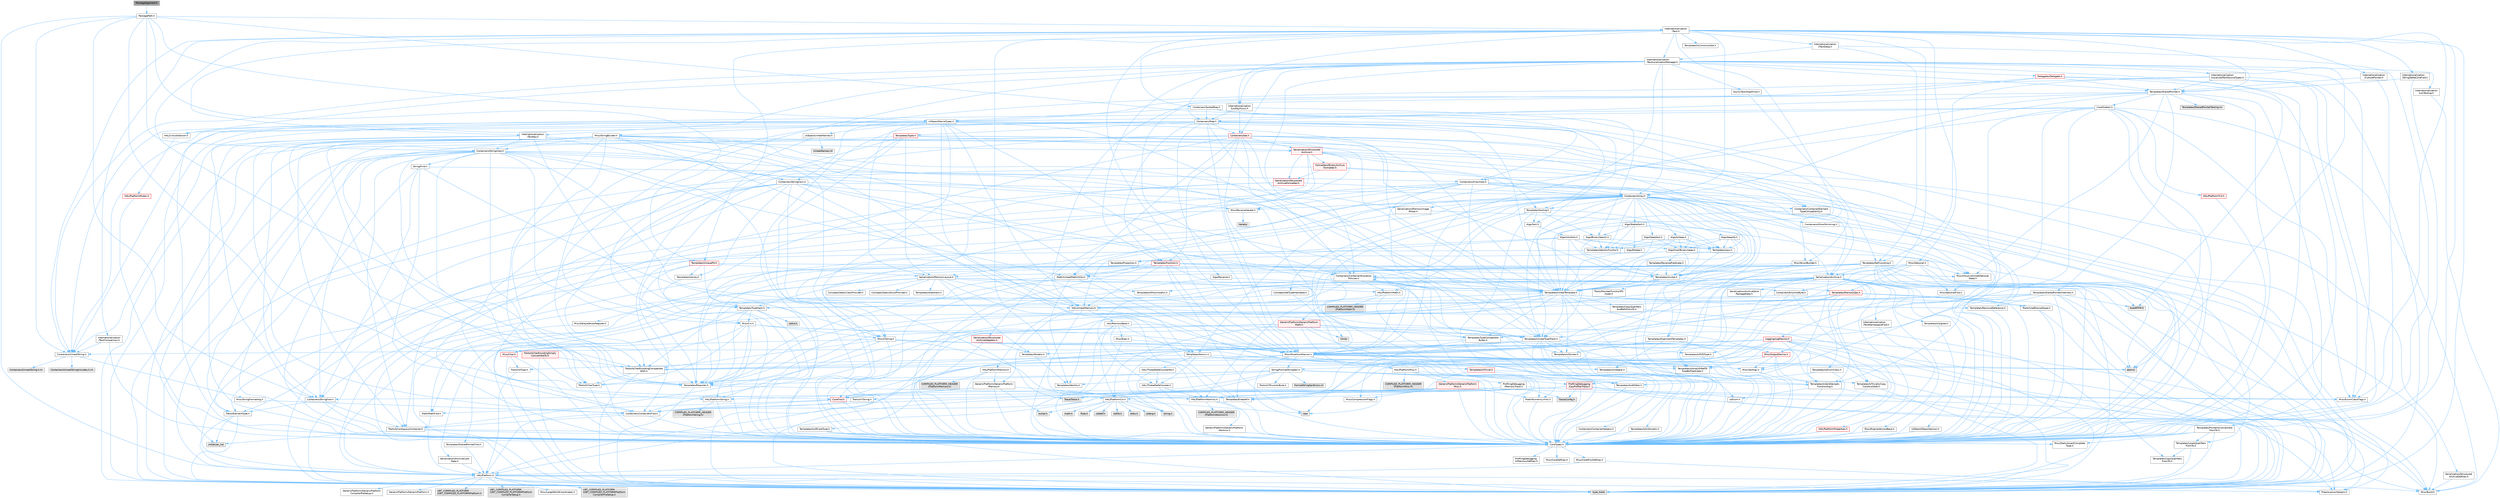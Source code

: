 digraph "PackageSegment.h"
{
 // INTERACTIVE_SVG=YES
 // LATEX_PDF_SIZE
  bgcolor="transparent";
  edge [fontname=Helvetica,fontsize=10,labelfontname=Helvetica,labelfontsize=10];
  node [fontname=Helvetica,fontsize=10,shape=box,height=0.2,width=0.4];
  Node1 [id="Node000001",label="PackageSegment.h",height=0.2,width=0.4,color="gray40", fillcolor="grey60", style="filled", fontcolor="black",tooltip=" "];
  Node1 -> Node2 [id="edge1_Node000001_Node000002",color="steelblue1",style="solid",tooltip=" "];
  Node2 [id="Node000002",label="PackagePath.h",height=0.2,width=0.4,color="grey40", fillcolor="white", style="filled",URL="$d8/d15/PackagePath_8h.html",tooltip=" "];
  Node2 -> Node3 [id="edge2_Node000002_Node000003",color="steelblue1",style="solid",tooltip=" "];
  Node3 [id="Node000003",label="Containers/ArrayView.h",height=0.2,width=0.4,color="grey40", fillcolor="white", style="filled",URL="$d7/df4/ArrayView_8h.html",tooltip=" "];
  Node3 -> Node4 [id="edge3_Node000003_Node000004",color="steelblue1",style="solid",tooltip=" "];
  Node4 [id="Node000004",label="CoreTypes.h",height=0.2,width=0.4,color="grey40", fillcolor="white", style="filled",URL="$dc/dec/CoreTypes_8h.html",tooltip=" "];
  Node4 -> Node5 [id="edge4_Node000004_Node000005",color="steelblue1",style="solid",tooltip=" "];
  Node5 [id="Node000005",label="HAL/Platform.h",height=0.2,width=0.4,color="grey40", fillcolor="white", style="filled",URL="$d9/dd0/Platform_8h.html",tooltip=" "];
  Node5 -> Node6 [id="edge5_Node000005_Node000006",color="steelblue1",style="solid",tooltip=" "];
  Node6 [id="Node000006",label="Misc/Build.h",height=0.2,width=0.4,color="grey40", fillcolor="white", style="filled",URL="$d3/dbb/Build_8h.html",tooltip=" "];
  Node5 -> Node7 [id="edge6_Node000005_Node000007",color="steelblue1",style="solid",tooltip=" "];
  Node7 [id="Node000007",label="Misc/LargeWorldCoordinates.h",height=0.2,width=0.4,color="grey40", fillcolor="white", style="filled",URL="$d2/dcb/LargeWorldCoordinates_8h.html",tooltip=" "];
  Node5 -> Node8 [id="edge7_Node000005_Node000008",color="steelblue1",style="solid",tooltip=" "];
  Node8 [id="Node000008",label="type_traits",height=0.2,width=0.4,color="grey60", fillcolor="#E0E0E0", style="filled",tooltip=" "];
  Node5 -> Node9 [id="edge8_Node000005_Node000009",color="steelblue1",style="solid",tooltip=" "];
  Node9 [id="Node000009",label="PreprocessorHelpers.h",height=0.2,width=0.4,color="grey40", fillcolor="white", style="filled",URL="$db/ddb/PreprocessorHelpers_8h.html",tooltip=" "];
  Node5 -> Node10 [id="edge9_Node000005_Node000010",color="steelblue1",style="solid",tooltip=" "];
  Node10 [id="Node000010",label="UBT_COMPILED_PLATFORM\l/UBT_COMPILED_PLATFORMPlatform\lCompilerPreSetup.h",height=0.2,width=0.4,color="grey60", fillcolor="#E0E0E0", style="filled",tooltip=" "];
  Node5 -> Node11 [id="edge10_Node000005_Node000011",color="steelblue1",style="solid",tooltip=" "];
  Node11 [id="Node000011",label="GenericPlatform/GenericPlatform\lCompilerPreSetup.h",height=0.2,width=0.4,color="grey40", fillcolor="white", style="filled",URL="$d9/dc8/GenericPlatformCompilerPreSetup_8h.html",tooltip=" "];
  Node5 -> Node12 [id="edge11_Node000005_Node000012",color="steelblue1",style="solid",tooltip=" "];
  Node12 [id="Node000012",label="GenericPlatform/GenericPlatform.h",height=0.2,width=0.4,color="grey40", fillcolor="white", style="filled",URL="$d6/d84/GenericPlatform_8h.html",tooltip=" "];
  Node5 -> Node13 [id="edge12_Node000005_Node000013",color="steelblue1",style="solid",tooltip=" "];
  Node13 [id="Node000013",label="UBT_COMPILED_PLATFORM\l/UBT_COMPILED_PLATFORMPlatform.h",height=0.2,width=0.4,color="grey60", fillcolor="#E0E0E0", style="filled",tooltip=" "];
  Node5 -> Node14 [id="edge13_Node000005_Node000014",color="steelblue1",style="solid",tooltip=" "];
  Node14 [id="Node000014",label="UBT_COMPILED_PLATFORM\l/UBT_COMPILED_PLATFORMPlatform\lCompilerSetup.h",height=0.2,width=0.4,color="grey60", fillcolor="#E0E0E0", style="filled",tooltip=" "];
  Node4 -> Node15 [id="edge14_Node000004_Node000015",color="steelblue1",style="solid",tooltip=" "];
  Node15 [id="Node000015",label="ProfilingDebugging\l/UMemoryDefines.h",height=0.2,width=0.4,color="grey40", fillcolor="white", style="filled",URL="$d2/da2/UMemoryDefines_8h.html",tooltip=" "];
  Node4 -> Node16 [id="edge15_Node000004_Node000016",color="steelblue1",style="solid",tooltip=" "];
  Node16 [id="Node000016",label="Misc/CoreMiscDefines.h",height=0.2,width=0.4,color="grey40", fillcolor="white", style="filled",URL="$da/d38/CoreMiscDefines_8h.html",tooltip=" "];
  Node16 -> Node5 [id="edge16_Node000016_Node000005",color="steelblue1",style="solid",tooltip=" "];
  Node16 -> Node9 [id="edge17_Node000016_Node000009",color="steelblue1",style="solid",tooltip=" "];
  Node4 -> Node17 [id="edge18_Node000004_Node000017",color="steelblue1",style="solid",tooltip=" "];
  Node17 [id="Node000017",label="Misc/CoreDefines.h",height=0.2,width=0.4,color="grey40", fillcolor="white", style="filled",URL="$d3/dd2/CoreDefines_8h.html",tooltip=" "];
  Node3 -> Node18 [id="edge19_Node000003_Node000018",color="steelblue1",style="solid",tooltip=" "];
  Node18 [id="Node000018",label="Containers/ContainersFwd.h",height=0.2,width=0.4,color="grey40", fillcolor="white", style="filled",URL="$d4/d0a/ContainersFwd_8h.html",tooltip=" "];
  Node18 -> Node5 [id="edge20_Node000018_Node000005",color="steelblue1",style="solid",tooltip=" "];
  Node18 -> Node4 [id="edge21_Node000018_Node000004",color="steelblue1",style="solid",tooltip=" "];
  Node18 -> Node19 [id="edge22_Node000018_Node000019",color="steelblue1",style="solid",tooltip=" "];
  Node19 [id="Node000019",label="Traits/IsContiguousContainer.h",height=0.2,width=0.4,color="grey40", fillcolor="white", style="filled",URL="$d5/d3c/IsContiguousContainer_8h.html",tooltip=" "];
  Node19 -> Node4 [id="edge23_Node000019_Node000004",color="steelblue1",style="solid",tooltip=" "];
  Node19 -> Node20 [id="edge24_Node000019_Node000020",color="steelblue1",style="solid",tooltip=" "];
  Node20 [id="Node000020",label="Misc/StaticAssertComplete\lType.h",height=0.2,width=0.4,color="grey40", fillcolor="white", style="filled",URL="$d5/d4e/StaticAssertCompleteType_8h.html",tooltip=" "];
  Node19 -> Node21 [id="edge25_Node000019_Node000021",color="steelblue1",style="solid",tooltip=" "];
  Node21 [id="Node000021",label="initializer_list",height=0.2,width=0.4,color="grey60", fillcolor="#E0E0E0", style="filled",tooltip=" "];
  Node3 -> Node22 [id="edge26_Node000003_Node000022",color="steelblue1",style="solid",tooltip=" "];
  Node22 [id="Node000022",label="Misc/AssertionMacros.h",height=0.2,width=0.4,color="grey40", fillcolor="white", style="filled",URL="$d0/dfa/AssertionMacros_8h.html",tooltip=" "];
  Node22 -> Node4 [id="edge27_Node000022_Node000004",color="steelblue1",style="solid",tooltip=" "];
  Node22 -> Node5 [id="edge28_Node000022_Node000005",color="steelblue1",style="solid",tooltip=" "];
  Node22 -> Node23 [id="edge29_Node000022_Node000023",color="steelblue1",style="solid",tooltip=" "];
  Node23 [id="Node000023",label="HAL/PlatformMisc.h",height=0.2,width=0.4,color="grey40", fillcolor="white", style="filled",URL="$d0/df5/PlatformMisc_8h.html",tooltip=" "];
  Node23 -> Node4 [id="edge30_Node000023_Node000004",color="steelblue1",style="solid",tooltip=" "];
  Node23 -> Node24 [id="edge31_Node000023_Node000024",color="steelblue1",style="solid",tooltip=" "];
  Node24 [id="Node000024",label="GenericPlatform/GenericPlatform\lMisc.h",height=0.2,width=0.4,color="red", fillcolor="#FFF0F0", style="filled",URL="$db/d9a/GenericPlatformMisc_8h.html",tooltip=" "];
  Node24 -> Node25 [id="edge32_Node000024_Node000025",color="steelblue1",style="solid",tooltip=" "];
  Node25 [id="Node000025",label="Containers/StringFwd.h",height=0.2,width=0.4,color="grey40", fillcolor="white", style="filled",URL="$df/d37/StringFwd_8h.html",tooltip=" "];
  Node25 -> Node4 [id="edge33_Node000025_Node000004",color="steelblue1",style="solid",tooltip=" "];
  Node25 -> Node26 [id="edge34_Node000025_Node000026",color="steelblue1",style="solid",tooltip=" "];
  Node26 [id="Node000026",label="Traits/ElementType.h",height=0.2,width=0.4,color="grey40", fillcolor="white", style="filled",URL="$d5/d4f/ElementType_8h.html",tooltip=" "];
  Node26 -> Node5 [id="edge35_Node000026_Node000005",color="steelblue1",style="solid",tooltip=" "];
  Node26 -> Node21 [id="edge36_Node000026_Node000021",color="steelblue1",style="solid",tooltip=" "];
  Node26 -> Node8 [id="edge37_Node000026_Node000008",color="steelblue1",style="solid",tooltip=" "];
  Node25 -> Node19 [id="edge38_Node000025_Node000019",color="steelblue1",style="solid",tooltip=" "];
  Node24 -> Node27 [id="edge39_Node000024_Node000027",color="steelblue1",style="solid",tooltip=" "];
  Node27 [id="Node000027",label="CoreFwd.h",height=0.2,width=0.4,color="red", fillcolor="#FFF0F0", style="filled",URL="$d1/d1e/CoreFwd_8h.html",tooltip=" "];
  Node27 -> Node4 [id="edge40_Node000027_Node000004",color="steelblue1",style="solid",tooltip=" "];
  Node27 -> Node18 [id="edge41_Node000027_Node000018",color="steelblue1",style="solid",tooltip=" "];
  Node27 -> Node28 [id="edge42_Node000027_Node000028",color="steelblue1",style="solid",tooltip=" "];
  Node28 [id="Node000028",label="Math/MathFwd.h",height=0.2,width=0.4,color="grey40", fillcolor="white", style="filled",URL="$d2/d10/MathFwd_8h.html",tooltip=" "];
  Node28 -> Node5 [id="edge43_Node000028_Node000005",color="steelblue1",style="solid",tooltip=" "];
  Node24 -> Node4 [id="edge44_Node000024_Node000004",color="steelblue1",style="solid",tooltip=" "];
  Node24 -> Node31 [id="edge45_Node000024_Node000031",color="steelblue1",style="solid",tooltip=" "];
  Node31 [id="Node000031",label="HAL/PlatformCrt.h",height=0.2,width=0.4,color="grey40", fillcolor="white", style="filled",URL="$d8/d75/PlatformCrt_8h.html",tooltip=" "];
  Node31 -> Node32 [id="edge46_Node000031_Node000032",color="steelblue1",style="solid",tooltip=" "];
  Node32 [id="Node000032",label="new",height=0.2,width=0.4,color="grey60", fillcolor="#E0E0E0", style="filled",tooltip=" "];
  Node31 -> Node33 [id="edge47_Node000031_Node000033",color="steelblue1",style="solid",tooltip=" "];
  Node33 [id="Node000033",label="wchar.h",height=0.2,width=0.4,color="grey60", fillcolor="#E0E0E0", style="filled",tooltip=" "];
  Node31 -> Node34 [id="edge48_Node000031_Node000034",color="steelblue1",style="solid",tooltip=" "];
  Node34 [id="Node000034",label="stddef.h",height=0.2,width=0.4,color="grey60", fillcolor="#E0E0E0", style="filled",tooltip=" "];
  Node31 -> Node35 [id="edge49_Node000031_Node000035",color="steelblue1",style="solid",tooltip=" "];
  Node35 [id="Node000035",label="stdlib.h",height=0.2,width=0.4,color="grey60", fillcolor="#E0E0E0", style="filled",tooltip=" "];
  Node31 -> Node36 [id="edge50_Node000031_Node000036",color="steelblue1",style="solid",tooltip=" "];
  Node36 [id="Node000036",label="stdio.h",height=0.2,width=0.4,color="grey60", fillcolor="#E0E0E0", style="filled",tooltip=" "];
  Node31 -> Node37 [id="edge51_Node000031_Node000037",color="steelblue1",style="solid",tooltip=" "];
  Node37 [id="Node000037",label="stdarg.h",height=0.2,width=0.4,color="grey60", fillcolor="#E0E0E0", style="filled",tooltip=" "];
  Node31 -> Node38 [id="edge52_Node000031_Node000038",color="steelblue1",style="solid",tooltip=" "];
  Node38 [id="Node000038",label="math.h",height=0.2,width=0.4,color="grey60", fillcolor="#E0E0E0", style="filled",tooltip=" "];
  Node31 -> Node39 [id="edge53_Node000031_Node000039",color="steelblue1",style="solid",tooltip=" "];
  Node39 [id="Node000039",label="float.h",height=0.2,width=0.4,color="grey60", fillcolor="#E0E0E0", style="filled",tooltip=" "];
  Node31 -> Node40 [id="edge54_Node000031_Node000040",color="steelblue1",style="solid",tooltip=" "];
  Node40 [id="Node000040",label="string.h",height=0.2,width=0.4,color="grey60", fillcolor="#E0E0E0", style="filled",tooltip=" "];
  Node24 -> Node41 [id="edge55_Node000024_Node000041",color="steelblue1",style="solid",tooltip=" "];
  Node41 [id="Node000041",label="Math/NumericLimits.h",height=0.2,width=0.4,color="grey40", fillcolor="white", style="filled",URL="$df/d1b/NumericLimits_8h.html",tooltip=" "];
  Node41 -> Node4 [id="edge56_Node000041_Node000004",color="steelblue1",style="solid",tooltip=" "];
  Node24 -> Node42 [id="edge57_Node000024_Node000042",color="steelblue1",style="solid",tooltip=" "];
  Node42 [id="Node000042",label="Misc/CompressionFlags.h",height=0.2,width=0.4,color="grey40", fillcolor="white", style="filled",URL="$d9/d76/CompressionFlags_8h.html",tooltip=" "];
  Node24 -> Node43 [id="edge58_Node000024_Node000043",color="steelblue1",style="solid",tooltip=" "];
  Node43 [id="Node000043",label="Misc/EnumClassFlags.h",height=0.2,width=0.4,color="grey40", fillcolor="white", style="filled",URL="$d8/de7/EnumClassFlags_8h.html",tooltip=" "];
  Node23 -> Node46 [id="edge59_Node000023_Node000046",color="steelblue1",style="solid",tooltip=" "];
  Node46 [id="Node000046",label="COMPILED_PLATFORM_HEADER\l(PlatformMisc.h)",height=0.2,width=0.4,color="grey60", fillcolor="#E0E0E0", style="filled",tooltip=" "];
  Node23 -> Node47 [id="edge60_Node000023_Node000047",color="steelblue1",style="solid",tooltip=" "];
  Node47 [id="Node000047",label="ProfilingDebugging\l/CpuProfilerTrace.h",height=0.2,width=0.4,color="red", fillcolor="#FFF0F0", style="filled",URL="$da/dcb/CpuProfilerTrace_8h.html",tooltip=" "];
  Node47 -> Node4 [id="edge61_Node000047_Node000004",color="steelblue1",style="solid",tooltip=" "];
  Node47 -> Node18 [id="edge62_Node000047_Node000018",color="steelblue1",style="solid",tooltip=" "];
  Node47 -> Node48 [id="edge63_Node000047_Node000048",color="steelblue1",style="solid",tooltip=" "];
  Node48 [id="Node000048",label="HAL/PlatformAtomics.h",height=0.2,width=0.4,color="grey40", fillcolor="white", style="filled",URL="$d3/d36/PlatformAtomics_8h.html",tooltip=" "];
  Node48 -> Node4 [id="edge64_Node000048_Node000004",color="steelblue1",style="solid",tooltip=" "];
  Node48 -> Node49 [id="edge65_Node000048_Node000049",color="steelblue1",style="solid",tooltip=" "];
  Node49 [id="Node000049",label="GenericPlatform/GenericPlatform\lAtomics.h",height=0.2,width=0.4,color="grey40", fillcolor="white", style="filled",URL="$da/d72/GenericPlatformAtomics_8h.html",tooltip=" "];
  Node49 -> Node4 [id="edge66_Node000049_Node000004",color="steelblue1",style="solid",tooltip=" "];
  Node48 -> Node50 [id="edge67_Node000048_Node000050",color="steelblue1",style="solid",tooltip=" "];
  Node50 [id="Node000050",label="COMPILED_PLATFORM_HEADER\l(PlatformAtomics.h)",height=0.2,width=0.4,color="grey60", fillcolor="#E0E0E0", style="filled",tooltip=" "];
  Node47 -> Node9 [id="edge68_Node000047_Node000009",color="steelblue1",style="solid",tooltip=" "];
  Node47 -> Node6 [id="edge69_Node000047_Node000006",color="steelblue1",style="solid",tooltip=" "];
  Node47 -> Node51 [id="edge70_Node000047_Node000051",color="steelblue1",style="solid",tooltip=" "];
  Node51 [id="Node000051",label="Trace/Config.h",height=0.2,width=0.4,color="grey60", fillcolor="#E0E0E0", style="filled",tooltip=" "];
  Node47 -> Node54 [id="edge71_Node000047_Node000054",color="steelblue1",style="solid",tooltip=" "];
  Node54 [id="Node000054",label="Trace/Trace.h",height=0.2,width=0.4,color="grey60", fillcolor="#E0E0E0", style="filled",tooltip=" "];
  Node22 -> Node9 [id="edge72_Node000022_Node000009",color="steelblue1",style="solid",tooltip=" "];
  Node22 -> Node55 [id="edge73_Node000022_Node000055",color="steelblue1",style="solid",tooltip=" "];
  Node55 [id="Node000055",label="Templates/EnableIf.h",height=0.2,width=0.4,color="grey40", fillcolor="white", style="filled",URL="$d7/d60/EnableIf_8h.html",tooltip=" "];
  Node55 -> Node4 [id="edge74_Node000055_Node000004",color="steelblue1",style="solid",tooltip=" "];
  Node22 -> Node56 [id="edge75_Node000022_Node000056",color="steelblue1",style="solid",tooltip=" "];
  Node56 [id="Node000056",label="Templates/IsArrayOrRefOf\lTypeByPredicate.h",height=0.2,width=0.4,color="grey40", fillcolor="white", style="filled",URL="$d6/da1/IsArrayOrRefOfTypeByPredicate_8h.html",tooltip=" "];
  Node56 -> Node4 [id="edge76_Node000056_Node000004",color="steelblue1",style="solid",tooltip=" "];
  Node22 -> Node57 [id="edge77_Node000022_Node000057",color="steelblue1",style="solid",tooltip=" "];
  Node57 [id="Node000057",label="Templates/IsValidVariadic\lFunctionArg.h",height=0.2,width=0.4,color="grey40", fillcolor="white", style="filled",URL="$d0/dc8/IsValidVariadicFunctionArg_8h.html",tooltip=" "];
  Node57 -> Node4 [id="edge78_Node000057_Node000004",color="steelblue1",style="solid",tooltip=" "];
  Node57 -> Node58 [id="edge79_Node000057_Node000058",color="steelblue1",style="solid",tooltip=" "];
  Node58 [id="Node000058",label="IsEnum.h",height=0.2,width=0.4,color="grey40", fillcolor="white", style="filled",URL="$d4/de5/IsEnum_8h.html",tooltip=" "];
  Node57 -> Node8 [id="edge80_Node000057_Node000008",color="steelblue1",style="solid",tooltip=" "];
  Node22 -> Node59 [id="edge81_Node000022_Node000059",color="steelblue1",style="solid",tooltip=" "];
  Node59 [id="Node000059",label="Traits/IsCharEncodingCompatible\lWith.h",height=0.2,width=0.4,color="grey40", fillcolor="white", style="filled",URL="$df/dd1/IsCharEncodingCompatibleWith_8h.html",tooltip=" "];
  Node59 -> Node8 [id="edge82_Node000059_Node000008",color="steelblue1",style="solid",tooltip=" "];
  Node59 -> Node60 [id="edge83_Node000059_Node000060",color="steelblue1",style="solid",tooltip=" "];
  Node60 [id="Node000060",label="Traits/IsCharType.h",height=0.2,width=0.4,color="grey40", fillcolor="white", style="filled",URL="$db/d51/IsCharType_8h.html",tooltip=" "];
  Node60 -> Node4 [id="edge84_Node000060_Node000004",color="steelblue1",style="solid",tooltip=" "];
  Node22 -> Node61 [id="edge85_Node000022_Node000061",color="steelblue1",style="solid",tooltip=" "];
  Node61 [id="Node000061",label="Misc/VarArgs.h",height=0.2,width=0.4,color="grey40", fillcolor="white", style="filled",URL="$d5/d6f/VarArgs_8h.html",tooltip=" "];
  Node61 -> Node4 [id="edge86_Node000061_Node000004",color="steelblue1",style="solid",tooltip=" "];
  Node22 -> Node62 [id="edge87_Node000022_Node000062",color="steelblue1",style="solid",tooltip=" "];
  Node62 [id="Node000062",label="String/FormatStringSan.h",height=0.2,width=0.4,color="grey40", fillcolor="white", style="filled",URL="$d3/d8b/FormatStringSan_8h.html",tooltip=" "];
  Node62 -> Node8 [id="edge88_Node000062_Node000008",color="steelblue1",style="solid",tooltip=" "];
  Node62 -> Node4 [id="edge89_Node000062_Node000004",color="steelblue1",style="solid",tooltip=" "];
  Node62 -> Node63 [id="edge90_Node000062_Node000063",color="steelblue1",style="solid",tooltip=" "];
  Node63 [id="Node000063",label="Templates/Requires.h",height=0.2,width=0.4,color="grey40", fillcolor="white", style="filled",URL="$dc/d96/Requires_8h.html",tooltip=" "];
  Node63 -> Node55 [id="edge91_Node000063_Node000055",color="steelblue1",style="solid",tooltip=" "];
  Node63 -> Node8 [id="edge92_Node000063_Node000008",color="steelblue1",style="solid",tooltip=" "];
  Node62 -> Node64 [id="edge93_Node000062_Node000064",color="steelblue1",style="solid",tooltip=" "];
  Node64 [id="Node000064",label="Templates/Identity.h",height=0.2,width=0.4,color="grey40", fillcolor="white", style="filled",URL="$d0/dd5/Identity_8h.html",tooltip=" "];
  Node62 -> Node57 [id="edge94_Node000062_Node000057",color="steelblue1",style="solid",tooltip=" "];
  Node62 -> Node60 [id="edge95_Node000062_Node000060",color="steelblue1",style="solid",tooltip=" "];
  Node62 -> Node65 [id="edge96_Node000062_Node000065",color="steelblue1",style="solid",tooltip=" "];
  Node65 [id="Node000065",label="Traits/IsTEnumAsByte.h",height=0.2,width=0.4,color="grey40", fillcolor="white", style="filled",URL="$d1/de6/IsTEnumAsByte_8h.html",tooltip=" "];
  Node62 -> Node66 [id="edge97_Node000062_Node000066",color="steelblue1",style="solid",tooltip=" "];
  Node66 [id="Node000066",label="Traits/IsTString.h",height=0.2,width=0.4,color="grey40", fillcolor="white", style="filled",URL="$d0/df8/IsTString_8h.html",tooltip=" "];
  Node66 -> Node18 [id="edge98_Node000066_Node000018",color="steelblue1",style="solid",tooltip=" "];
  Node62 -> Node18 [id="edge99_Node000062_Node000018",color="steelblue1",style="solid",tooltip=" "];
  Node62 -> Node67 [id="edge100_Node000062_Node000067",color="steelblue1",style="solid",tooltip=" "];
  Node67 [id="Node000067",label="FormatStringSanErrors.inl",height=0.2,width=0.4,color="grey60", fillcolor="#E0E0E0", style="filled",tooltip=" "];
  Node22 -> Node68 [id="edge101_Node000022_Node000068",color="steelblue1",style="solid",tooltip=" "];
  Node68 [id="Node000068",label="atomic",height=0.2,width=0.4,color="grey60", fillcolor="#E0E0E0", style="filled",tooltip=" "];
  Node3 -> Node69 [id="edge102_Node000003_Node000069",color="steelblue1",style="solid",tooltip=" "];
  Node69 [id="Node000069",label="Misc/ReverseIterate.h",height=0.2,width=0.4,color="grey40", fillcolor="white", style="filled",URL="$db/de3/ReverseIterate_8h.html",tooltip=" "];
  Node69 -> Node5 [id="edge103_Node000069_Node000005",color="steelblue1",style="solid",tooltip=" "];
  Node69 -> Node70 [id="edge104_Node000069_Node000070",color="steelblue1",style="solid",tooltip=" "];
  Node70 [id="Node000070",label="iterator",height=0.2,width=0.4,color="grey60", fillcolor="#E0E0E0", style="filled",tooltip=" "];
  Node3 -> Node71 [id="edge105_Node000003_Node000071",color="steelblue1",style="solid",tooltip=" "];
  Node71 [id="Node000071",label="Misc/IntrusiveUnsetOptional\lState.h",height=0.2,width=0.4,color="grey40", fillcolor="white", style="filled",URL="$d2/d0a/IntrusiveUnsetOptionalState_8h.html",tooltip=" "];
  Node71 -> Node72 [id="edge106_Node000071_Node000072",color="steelblue1",style="solid",tooltip=" "];
  Node72 [id="Node000072",label="Misc/OptionalFwd.h",height=0.2,width=0.4,color="grey40", fillcolor="white", style="filled",URL="$dc/d50/OptionalFwd_8h.html",tooltip=" "];
  Node3 -> Node73 [id="edge107_Node000003_Node000073",color="steelblue1",style="solid",tooltip=" "];
  Node73 [id="Node000073",label="Templates/Invoke.h",height=0.2,width=0.4,color="grey40", fillcolor="white", style="filled",URL="$d7/deb/Invoke_8h.html",tooltip=" "];
  Node73 -> Node4 [id="edge108_Node000073_Node000004",color="steelblue1",style="solid",tooltip=" "];
  Node73 -> Node74 [id="edge109_Node000073_Node000074",color="steelblue1",style="solid",tooltip=" "];
  Node74 [id="Node000074",label="Traits/MemberFunctionPtr\lOuter.h",height=0.2,width=0.4,color="grey40", fillcolor="white", style="filled",URL="$db/da7/MemberFunctionPtrOuter_8h.html",tooltip=" "];
  Node73 -> Node75 [id="edge110_Node000073_Node000075",color="steelblue1",style="solid",tooltip=" "];
  Node75 [id="Node000075",label="Templates/UnrealTemplate.h",height=0.2,width=0.4,color="grey40", fillcolor="white", style="filled",URL="$d4/d24/UnrealTemplate_8h.html",tooltip=" "];
  Node75 -> Node4 [id="edge111_Node000075_Node000004",color="steelblue1",style="solid",tooltip=" "];
  Node75 -> Node76 [id="edge112_Node000075_Node000076",color="steelblue1",style="solid",tooltip=" "];
  Node76 [id="Node000076",label="Templates/IsPointer.h",height=0.2,width=0.4,color="grey40", fillcolor="white", style="filled",URL="$d7/d05/IsPointer_8h.html",tooltip=" "];
  Node76 -> Node4 [id="edge113_Node000076_Node000004",color="steelblue1",style="solid",tooltip=" "];
  Node75 -> Node77 [id="edge114_Node000075_Node000077",color="steelblue1",style="solid",tooltip=" "];
  Node77 [id="Node000077",label="HAL/UnrealMemory.h",height=0.2,width=0.4,color="grey40", fillcolor="white", style="filled",URL="$d9/d96/UnrealMemory_8h.html",tooltip=" "];
  Node77 -> Node4 [id="edge115_Node000077_Node000004",color="steelblue1",style="solid",tooltip=" "];
  Node77 -> Node78 [id="edge116_Node000077_Node000078",color="steelblue1",style="solid",tooltip=" "];
  Node78 [id="Node000078",label="GenericPlatform/GenericPlatform\lMemory.h",height=0.2,width=0.4,color="grey40", fillcolor="white", style="filled",URL="$dd/d22/GenericPlatformMemory_8h.html",tooltip=" "];
  Node78 -> Node27 [id="edge117_Node000078_Node000027",color="steelblue1",style="solid",tooltip=" "];
  Node78 -> Node4 [id="edge118_Node000078_Node000004",color="steelblue1",style="solid",tooltip=" "];
  Node78 -> Node79 [id="edge119_Node000078_Node000079",color="steelblue1",style="solid",tooltip=" "];
  Node79 [id="Node000079",label="HAL/PlatformString.h",height=0.2,width=0.4,color="grey40", fillcolor="white", style="filled",URL="$db/db5/PlatformString_8h.html",tooltip=" "];
  Node79 -> Node4 [id="edge120_Node000079_Node000004",color="steelblue1",style="solid",tooltip=" "];
  Node79 -> Node80 [id="edge121_Node000079_Node000080",color="steelblue1",style="solid",tooltip=" "];
  Node80 [id="Node000080",label="COMPILED_PLATFORM_HEADER\l(PlatformString.h)",height=0.2,width=0.4,color="grey60", fillcolor="#E0E0E0", style="filled",tooltip=" "];
  Node78 -> Node40 [id="edge122_Node000078_Node000040",color="steelblue1",style="solid",tooltip=" "];
  Node78 -> Node33 [id="edge123_Node000078_Node000033",color="steelblue1",style="solid",tooltip=" "];
  Node77 -> Node81 [id="edge124_Node000077_Node000081",color="steelblue1",style="solid",tooltip=" "];
  Node81 [id="Node000081",label="HAL/MemoryBase.h",height=0.2,width=0.4,color="grey40", fillcolor="white", style="filled",URL="$d6/d9f/MemoryBase_8h.html",tooltip=" "];
  Node81 -> Node4 [id="edge125_Node000081_Node000004",color="steelblue1",style="solid",tooltip=" "];
  Node81 -> Node48 [id="edge126_Node000081_Node000048",color="steelblue1",style="solid",tooltip=" "];
  Node81 -> Node31 [id="edge127_Node000081_Node000031",color="steelblue1",style="solid",tooltip=" "];
  Node81 -> Node82 [id="edge128_Node000081_Node000082",color="steelblue1",style="solid",tooltip=" "];
  Node82 [id="Node000082",label="Misc/Exec.h",height=0.2,width=0.4,color="grey40", fillcolor="white", style="filled",URL="$de/ddb/Exec_8h.html",tooltip=" "];
  Node82 -> Node4 [id="edge129_Node000082_Node000004",color="steelblue1",style="solid",tooltip=" "];
  Node82 -> Node22 [id="edge130_Node000082_Node000022",color="steelblue1",style="solid",tooltip=" "];
  Node81 -> Node83 [id="edge131_Node000081_Node000083",color="steelblue1",style="solid",tooltip=" "];
  Node83 [id="Node000083",label="Misc/OutputDevice.h",height=0.2,width=0.4,color="red", fillcolor="#FFF0F0", style="filled",URL="$d7/d32/OutputDevice_8h.html",tooltip=" "];
  Node83 -> Node27 [id="edge132_Node000083_Node000027",color="steelblue1",style="solid",tooltip=" "];
  Node83 -> Node4 [id="edge133_Node000083_Node000004",color="steelblue1",style="solid",tooltip=" "];
  Node83 -> Node61 [id="edge134_Node000083_Node000061",color="steelblue1",style="solid",tooltip=" "];
  Node83 -> Node56 [id="edge135_Node000083_Node000056",color="steelblue1",style="solid",tooltip=" "];
  Node83 -> Node57 [id="edge136_Node000083_Node000057",color="steelblue1",style="solid",tooltip=" "];
  Node83 -> Node59 [id="edge137_Node000083_Node000059",color="steelblue1",style="solid",tooltip=" "];
  Node81 -> Node85 [id="edge138_Node000081_Node000085",color="steelblue1",style="solid",tooltip=" "];
  Node85 [id="Node000085",label="Templates/Atomic.h",height=0.2,width=0.4,color="grey40", fillcolor="white", style="filled",URL="$d3/d91/Atomic_8h.html",tooltip=" "];
  Node85 -> Node86 [id="edge139_Node000085_Node000086",color="steelblue1",style="solid",tooltip=" "];
  Node86 [id="Node000086",label="HAL/ThreadSafeCounter.h",height=0.2,width=0.4,color="grey40", fillcolor="white", style="filled",URL="$dc/dc9/ThreadSafeCounter_8h.html",tooltip=" "];
  Node86 -> Node4 [id="edge140_Node000086_Node000004",color="steelblue1",style="solid",tooltip=" "];
  Node86 -> Node48 [id="edge141_Node000086_Node000048",color="steelblue1",style="solid",tooltip=" "];
  Node85 -> Node87 [id="edge142_Node000085_Node000087",color="steelblue1",style="solid",tooltip=" "];
  Node87 [id="Node000087",label="HAL/ThreadSafeCounter64.h",height=0.2,width=0.4,color="grey40", fillcolor="white", style="filled",URL="$d0/d12/ThreadSafeCounter64_8h.html",tooltip=" "];
  Node87 -> Node4 [id="edge143_Node000087_Node000004",color="steelblue1",style="solid",tooltip=" "];
  Node87 -> Node86 [id="edge144_Node000087_Node000086",color="steelblue1",style="solid",tooltip=" "];
  Node85 -> Node88 [id="edge145_Node000085_Node000088",color="steelblue1",style="solid",tooltip=" "];
  Node88 [id="Node000088",label="Templates/IsIntegral.h",height=0.2,width=0.4,color="grey40", fillcolor="white", style="filled",URL="$da/d64/IsIntegral_8h.html",tooltip=" "];
  Node88 -> Node4 [id="edge146_Node000088_Node000004",color="steelblue1",style="solid",tooltip=" "];
  Node85 -> Node89 [id="edge147_Node000085_Node000089",color="steelblue1",style="solid",tooltip=" "];
  Node89 [id="Node000089",label="Templates/IsTrivial.h",height=0.2,width=0.4,color="red", fillcolor="#FFF0F0", style="filled",URL="$da/d4c/IsTrivial_8h.html",tooltip=" "];
  Node89 -> Node90 [id="edge148_Node000089_Node000090",color="steelblue1",style="solid",tooltip=" "];
  Node90 [id="Node000090",label="Templates/AndOrNot.h",height=0.2,width=0.4,color="grey40", fillcolor="white", style="filled",URL="$db/d0a/AndOrNot_8h.html",tooltip=" "];
  Node90 -> Node4 [id="edge149_Node000090_Node000004",color="steelblue1",style="solid",tooltip=" "];
  Node89 -> Node91 [id="edge150_Node000089_Node000091",color="steelblue1",style="solid",tooltip=" "];
  Node91 [id="Node000091",label="Templates/IsTriviallyCopy\lConstructible.h",height=0.2,width=0.4,color="grey40", fillcolor="white", style="filled",URL="$d3/d78/IsTriviallyCopyConstructible_8h.html",tooltip=" "];
  Node91 -> Node4 [id="edge151_Node000091_Node000004",color="steelblue1",style="solid",tooltip=" "];
  Node91 -> Node8 [id="edge152_Node000091_Node000008",color="steelblue1",style="solid",tooltip=" "];
  Node89 -> Node8 [id="edge153_Node000089_Node000008",color="steelblue1",style="solid",tooltip=" "];
  Node85 -> Node93 [id="edge154_Node000085_Node000093",color="steelblue1",style="solid",tooltip=" "];
  Node93 [id="Node000093",label="Traits/IntType.h",height=0.2,width=0.4,color="grey40", fillcolor="white", style="filled",URL="$d7/deb/IntType_8h.html",tooltip=" "];
  Node93 -> Node5 [id="edge155_Node000093_Node000005",color="steelblue1",style="solid",tooltip=" "];
  Node85 -> Node68 [id="edge156_Node000085_Node000068",color="steelblue1",style="solid",tooltip=" "];
  Node77 -> Node94 [id="edge157_Node000077_Node000094",color="steelblue1",style="solid",tooltip=" "];
  Node94 [id="Node000094",label="HAL/PlatformMemory.h",height=0.2,width=0.4,color="grey40", fillcolor="white", style="filled",URL="$de/d68/PlatformMemory_8h.html",tooltip=" "];
  Node94 -> Node4 [id="edge158_Node000094_Node000004",color="steelblue1",style="solid",tooltip=" "];
  Node94 -> Node78 [id="edge159_Node000094_Node000078",color="steelblue1",style="solid",tooltip=" "];
  Node94 -> Node95 [id="edge160_Node000094_Node000095",color="steelblue1",style="solid",tooltip=" "];
  Node95 [id="Node000095",label="COMPILED_PLATFORM_HEADER\l(PlatformMemory.h)",height=0.2,width=0.4,color="grey60", fillcolor="#E0E0E0", style="filled",tooltip=" "];
  Node77 -> Node96 [id="edge161_Node000077_Node000096",color="steelblue1",style="solid",tooltip=" "];
  Node96 [id="Node000096",label="ProfilingDebugging\l/MemoryTrace.h",height=0.2,width=0.4,color="grey40", fillcolor="white", style="filled",URL="$da/dd7/MemoryTrace_8h.html",tooltip=" "];
  Node96 -> Node5 [id="edge162_Node000096_Node000005",color="steelblue1",style="solid",tooltip=" "];
  Node96 -> Node43 [id="edge163_Node000096_Node000043",color="steelblue1",style="solid",tooltip=" "];
  Node96 -> Node51 [id="edge164_Node000096_Node000051",color="steelblue1",style="solid",tooltip=" "];
  Node96 -> Node54 [id="edge165_Node000096_Node000054",color="steelblue1",style="solid",tooltip=" "];
  Node77 -> Node76 [id="edge166_Node000077_Node000076",color="steelblue1",style="solid",tooltip=" "];
  Node75 -> Node97 [id="edge167_Node000075_Node000097",color="steelblue1",style="solid",tooltip=" "];
  Node97 [id="Node000097",label="Templates/CopyQualifiers\lAndRefsFromTo.h",height=0.2,width=0.4,color="grey40", fillcolor="white", style="filled",URL="$d3/db3/CopyQualifiersAndRefsFromTo_8h.html",tooltip=" "];
  Node97 -> Node98 [id="edge168_Node000097_Node000098",color="steelblue1",style="solid",tooltip=" "];
  Node98 [id="Node000098",label="Templates/CopyQualifiers\lFromTo.h",height=0.2,width=0.4,color="grey40", fillcolor="white", style="filled",URL="$d5/db4/CopyQualifiersFromTo_8h.html",tooltip=" "];
  Node75 -> Node99 [id="edge169_Node000075_Node000099",color="steelblue1",style="solid",tooltip=" "];
  Node99 [id="Node000099",label="Templates/UnrealTypeTraits.h",height=0.2,width=0.4,color="grey40", fillcolor="white", style="filled",URL="$d2/d2d/UnrealTypeTraits_8h.html",tooltip=" "];
  Node99 -> Node4 [id="edge170_Node000099_Node000004",color="steelblue1",style="solid",tooltip=" "];
  Node99 -> Node76 [id="edge171_Node000099_Node000076",color="steelblue1",style="solid",tooltip=" "];
  Node99 -> Node22 [id="edge172_Node000099_Node000022",color="steelblue1",style="solid",tooltip=" "];
  Node99 -> Node90 [id="edge173_Node000099_Node000090",color="steelblue1",style="solid",tooltip=" "];
  Node99 -> Node55 [id="edge174_Node000099_Node000055",color="steelblue1",style="solid",tooltip=" "];
  Node99 -> Node100 [id="edge175_Node000099_Node000100",color="steelblue1",style="solid",tooltip=" "];
  Node100 [id="Node000100",label="Templates/IsArithmetic.h",height=0.2,width=0.4,color="grey40", fillcolor="white", style="filled",URL="$d2/d5d/IsArithmetic_8h.html",tooltip=" "];
  Node100 -> Node4 [id="edge176_Node000100_Node000004",color="steelblue1",style="solid",tooltip=" "];
  Node99 -> Node58 [id="edge177_Node000099_Node000058",color="steelblue1",style="solid",tooltip=" "];
  Node99 -> Node101 [id="edge178_Node000099_Node000101",color="steelblue1",style="solid",tooltip=" "];
  Node101 [id="Node000101",label="Templates/Models.h",height=0.2,width=0.4,color="grey40", fillcolor="white", style="filled",URL="$d3/d0c/Models_8h.html",tooltip=" "];
  Node101 -> Node64 [id="edge179_Node000101_Node000064",color="steelblue1",style="solid",tooltip=" "];
  Node99 -> Node102 [id="edge180_Node000099_Node000102",color="steelblue1",style="solid",tooltip=" "];
  Node102 [id="Node000102",label="Templates/IsPODType.h",height=0.2,width=0.4,color="grey40", fillcolor="white", style="filled",URL="$d7/db1/IsPODType_8h.html",tooltip=" "];
  Node102 -> Node4 [id="edge181_Node000102_Node000004",color="steelblue1",style="solid",tooltip=" "];
  Node99 -> Node103 [id="edge182_Node000099_Node000103",color="steelblue1",style="solid",tooltip=" "];
  Node103 [id="Node000103",label="Templates/IsUECoreType.h",height=0.2,width=0.4,color="grey40", fillcolor="white", style="filled",URL="$d1/db8/IsUECoreType_8h.html",tooltip=" "];
  Node103 -> Node4 [id="edge183_Node000103_Node000004",color="steelblue1",style="solid",tooltip=" "];
  Node103 -> Node8 [id="edge184_Node000103_Node000008",color="steelblue1",style="solid",tooltip=" "];
  Node99 -> Node91 [id="edge185_Node000099_Node000091",color="steelblue1",style="solid",tooltip=" "];
  Node75 -> Node104 [id="edge186_Node000075_Node000104",color="steelblue1",style="solid",tooltip=" "];
  Node104 [id="Node000104",label="Templates/RemoveReference.h",height=0.2,width=0.4,color="grey40", fillcolor="white", style="filled",URL="$da/dbe/RemoveReference_8h.html",tooltip=" "];
  Node104 -> Node4 [id="edge187_Node000104_Node000004",color="steelblue1",style="solid",tooltip=" "];
  Node75 -> Node63 [id="edge188_Node000075_Node000063",color="steelblue1",style="solid",tooltip=" "];
  Node75 -> Node105 [id="edge189_Node000075_Node000105",color="steelblue1",style="solid",tooltip=" "];
  Node105 [id="Node000105",label="Templates/TypeCompatible\lBytes.h",height=0.2,width=0.4,color="grey40", fillcolor="white", style="filled",URL="$df/d0a/TypeCompatibleBytes_8h.html",tooltip=" "];
  Node105 -> Node4 [id="edge190_Node000105_Node000004",color="steelblue1",style="solid",tooltip=" "];
  Node105 -> Node40 [id="edge191_Node000105_Node000040",color="steelblue1",style="solid",tooltip=" "];
  Node105 -> Node32 [id="edge192_Node000105_Node000032",color="steelblue1",style="solid",tooltip=" "];
  Node105 -> Node8 [id="edge193_Node000105_Node000008",color="steelblue1",style="solid",tooltip=" "];
  Node75 -> Node64 [id="edge194_Node000075_Node000064",color="steelblue1",style="solid",tooltip=" "];
  Node75 -> Node19 [id="edge195_Node000075_Node000019",color="steelblue1",style="solid",tooltip=" "];
  Node75 -> Node106 [id="edge196_Node000075_Node000106",color="steelblue1",style="solid",tooltip=" "];
  Node106 [id="Node000106",label="Traits/UseBitwiseSwap.h",height=0.2,width=0.4,color="grey40", fillcolor="white", style="filled",URL="$db/df3/UseBitwiseSwap_8h.html",tooltip=" "];
  Node106 -> Node4 [id="edge197_Node000106_Node000004",color="steelblue1",style="solid",tooltip=" "];
  Node106 -> Node8 [id="edge198_Node000106_Node000008",color="steelblue1",style="solid",tooltip=" "];
  Node75 -> Node8 [id="edge199_Node000075_Node000008",color="steelblue1",style="solid",tooltip=" "];
  Node73 -> Node8 [id="edge200_Node000073_Node000008",color="steelblue1",style="solid",tooltip=" "];
  Node3 -> Node99 [id="edge201_Node000003_Node000099",color="steelblue1",style="solid",tooltip=" "];
  Node3 -> Node26 [id="edge202_Node000003_Node000026",color="steelblue1",style="solid",tooltip=" "];
  Node3 -> Node107 [id="edge203_Node000003_Node000107",color="steelblue1",style="solid",tooltip=" "];
  Node107 [id="Node000107",label="Containers/Array.h",height=0.2,width=0.4,color="grey40", fillcolor="white", style="filled",URL="$df/dd0/Array_8h.html",tooltip=" "];
  Node107 -> Node4 [id="edge204_Node000107_Node000004",color="steelblue1",style="solid",tooltip=" "];
  Node107 -> Node22 [id="edge205_Node000107_Node000022",color="steelblue1",style="solid",tooltip=" "];
  Node107 -> Node71 [id="edge206_Node000107_Node000071",color="steelblue1",style="solid",tooltip=" "];
  Node107 -> Node69 [id="edge207_Node000107_Node000069",color="steelblue1",style="solid",tooltip=" "];
  Node107 -> Node77 [id="edge208_Node000107_Node000077",color="steelblue1",style="solid",tooltip=" "];
  Node107 -> Node99 [id="edge209_Node000107_Node000099",color="steelblue1",style="solid",tooltip=" "];
  Node107 -> Node75 [id="edge210_Node000107_Node000075",color="steelblue1",style="solid",tooltip=" "];
  Node107 -> Node108 [id="edge211_Node000107_Node000108",color="steelblue1",style="solid",tooltip=" "];
  Node108 [id="Node000108",label="Containers/AllowShrinking.h",height=0.2,width=0.4,color="grey40", fillcolor="white", style="filled",URL="$d7/d1a/AllowShrinking_8h.html",tooltip=" "];
  Node108 -> Node4 [id="edge212_Node000108_Node000004",color="steelblue1",style="solid",tooltip=" "];
  Node107 -> Node109 [id="edge213_Node000107_Node000109",color="steelblue1",style="solid",tooltip=" "];
  Node109 [id="Node000109",label="Containers/ContainerAllocation\lPolicies.h",height=0.2,width=0.4,color="grey40", fillcolor="white", style="filled",URL="$d7/dff/ContainerAllocationPolicies_8h.html",tooltip=" "];
  Node109 -> Node4 [id="edge214_Node000109_Node000004",color="steelblue1",style="solid",tooltip=" "];
  Node109 -> Node110 [id="edge215_Node000109_Node000110",color="steelblue1",style="solid",tooltip=" "];
  Node110 [id="Node000110",label="Containers/ContainerHelpers.h",height=0.2,width=0.4,color="grey40", fillcolor="white", style="filled",URL="$d7/d33/ContainerHelpers_8h.html",tooltip=" "];
  Node110 -> Node4 [id="edge216_Node000110_Node000004",color="steelblue1",style="solid",tooltip=" "];
  Node109 -> Node109 [id="edge217_Node000109_Node000109",color="steelblue1",style="solid",tooltip=" "];
  Node109 -> Node111 [id="edge218_Node000109_Node000111",color="steelblue1",style="solid",tooltip=" "];
  Node111 [id="Node000111",label="HAL/PlatformMath.h",height=0.2,width=0.4,color="grey40", fillcolor="white", style="filled",URL="$dc/d53/PlatformMath_8h.html",tooltip=" "];
  Node111 -> Node4 [id="edge219_Node000111_Node000004",color="steelblue1",style="solid",tooltip=" "];
  Node111 -> Node112 [id="edge220_Node000111_Node000112",color="steelblue1",style="solid",tooltip=" "];
  Node112 [id="Node000112",label="GenericPlatform/GenericPlatform\lMath.h",height=0.2,width=0.4,color="red", fillcolor="#FFF0F0", style="filled",URL="$d5/d79/GenericPlatformMath_8h.html",tooltip=" "];
  Node112 -> Node4 [id="edge221_Node000112_Node000004",color="steelblue1",style="solid",tooltip=" "];
  Node112 -> Node18 [id="edge222_Node000112_Node000018",color="steelblue1",style="solid",tooltip=" "];
  Node112 -> Node31 [id="edge223_Node000112_Node000031",color="steelblue1",style="solid",tooltip=" "];
  Node112 -> Node90 [id="edge224_Node000112_Node000090",color="steelblue1",style="solid",tooltip=" "];
  Node112 -> Node99 [id="edge225_Node000112_Node000099",color="steelblue1",style="solid",tooltip=" "];
  Node112 -> Node63 [id="edge226_Node000112_Node000063",color="steelblue1",style="solid",tooltip=" "];
  Node112 -> Node105 [id="edge227_Node000112_Node000105",color="steelblue1",style="solid",tooltip=" "];
  Node112 -> Node117 [id="edge228_Node000112_Node000117",color="steelblue1",style="solid",tooltip=" "];
  Node117 [id="Node000117",label="limits",height=0.2,width=0.4,color="grey60", fillcolor="#E0E0E0", style="filled",tooltip=" "];
  Node112 -> Node8 [id="edge229_Node000112_Node000008",color="steelblue1",style="solid",tooltip=" "];
  Node111 -> Node118 [id="edge230_Node000111_Node000118",color="steelblue1",style="solid",tooltip=" "];
  Node118 [id="Node000118",label="COMPILED_PLATFORM_HEADER\l(PlatformMath.h)",height=0.2,width=0.4,color="grey60", fillcolor="#E0E0E0", style="filled",tooltip=" "];
  Node109 -> Node77 [id="edge231_Node000109_Node000077",color="steelblue1",style="solid",tooltip=" "];
  Node109 -> Node41 [id="edge232_Node000109_Node000041",color="steelblue1",style="solid",tooltip=" "];
  Node109 -> Node22 [id="edge233_Node000109_Node000022",color="steelblue1",style="solid",tooltip=" "];
  Node109 -> Node119 [id="edge234_Node000109_Node000119",color="steelblue1",style="solid",tooltip=" "];
  Node119 [id="Node000119",label="Templates/IsPolymorphic.h",height=0.2,width=0.4,color="grey40", fillcolor="white", style="filled",URL="$dc/d20/IsPolymorphic_8h.html",tooltip=" "];
  Node109 -> Node120 [id="edge235_Node000109_Node000120",color="steelblue1",style="solid",tooltip=" "];
  Node120 [id="Node000120",label="Templates/MemoryOps.h",height=0.2,width=0.4,color="red", fillcolor="#FFF0F0", style="filled",URL="$db/dea/MemoryOps_8h.html",tooltip=" "];
  Node120 -> Node4 [id="edge236_Node000120_Node000004",color="steelblue1",style="solid",tooltip=" "];
  Node120 -> Node77 [id="edge237_Node000120_Node000077",color="steelblue1",style="solid",tooltip=" "];
  Node120 -> Node91 [id="edge238_Node000120_Node000091",color="steelblue1",style="solid",tooltip=" "];
  Node120 -> Node63 [id="edge239_Node000120_Node000063",color="steelblue1",style="solid",tooltip=" "];
  Node120 -> Node99 [id="edge240_Node000120_Node000099",color="steelblue1",style="solid",tooltip=" "];
  Node120 -> Node106 [id="edge241_Node000120_Node000106",color="steelblue1",style="solid",tooltip=" "];
  Node120 -> Node32 [id="edge242_Node000120_Node000032",color="steelblue1",style="solid",tooltip=" "];
  Node120 -> Node8 [id="edge243_Node000120_Node000008",color="steelblue1",style="solid",tooltip=" "];
  Node109 -> Node105 [id="edge244_Node000109_Node000105",color="steelblue1",style="solid",tooltip=" "];
  Node109 -> Node8 [id="edge245_Node000109_Node000008",color="steelblue1",style="solid",tooltip=" "];
  Node107 -> Node121 [id="edge246_Node000107_Node000121",color="steelblue1",style="solid",tooltip=" "];
  Node121 [id="Node000121",label="Containers/ContainerElement\lTypeCompatibility.h",height=0.2,width=0.4,color="grey40", fillcolor="white", style="filled",URL="$df/ddf/ContainerElementTypeCompatibility_8h.html",tooltip=" "];
  Node121 -> Node4 [id="edge247_Node000121_Node000004",color="steelblue1",style="solid",tooltip=" "];
  Node121 -> Node99 [id="edge248_Node000121_Node000099",color="steelblue1",style="solid",tooltip=" "];
  Node107 -> Node122 [id="edge249_Node000107_Node000122",color="steelblue1",style="solid",tooltip=" "];
  Node122 [id="Node000122",label="Serialization/Archive.h",height=0.2,width=0.4,color="grey40", fillcolor="white", style="filled",URL="$d7/d3b/Archive_8h.html",tooltip=" "];
  Node122 -> Node27 [id="edge250_Node000122_Node000027",color="steelblue1",style="solid",tooltip=" "];
  Node122 -> Node4 [id="edge251_Node000122_Node000004",color="steelblue1",style="solid",tooltip=" "];
  Node122 -> Node123 [id="edge252_Node000122_Node000123",color="steelblue1",style="solid",tooltip=" "];
  Node123 [id="Node000123",label="HAL/PlatformProperties.h",height=0.2,width=0.4,color="red", fillcolor="#FFF0F0", style="filled",URL="$d9/db0/PlatformProperties_8h.html",tooltip=" "];
  Node123 -> Node4 [id="edge253_Node000123_Node000004",color="steelblue1",style="solid",tooltip=" "];
  Node122 -> Node126 [id="edge254_Node000122_Node000126",color="steelblue1",style="solid",tooltip=" "];
  Node126 [id="Node000126",label="Internationalization\l/TextNamespaceFwd.h",height=0.2,width=0.4,color="grey40", fillcolor="white", style="filled",URL="$d8/d97/TextNamespaceFwd_8h.html",tooltip=" "];
  Node126 -> Node4 [id="edge255_Node000126_Node000004",color="steelblue1",style="solid",tooltip=" "];
  Node122 -> Node28 [id="edge256_Node000122_Node000028",color="steelblue1",style="solid",tooltip=" "];
  Node122 -> Node22 [id="edge257_Node000122_Node000022",color="steelblue1",style="solid",tooltip=" "];
  Node122 -> Node6 [id="edge258_Node000122_Node000006",color="steelblue1",style="solid",tooltip=" "];
  Node122 -> Node42 [id="edge259_Node000122_Node000042",color="steelblue1",style="solid",tooltip=" "];
  Node122 -> Node127 [id="edge260_Node000122_Node000127",color="steelblue1",style="solid",tooltip=" "];
  Node127 [id="Node000127",label="Misc/EngineVersionBase.h",height=0.2,width=0.4,color="grey40", fillcolor="white", style="filled",URL="$d5/d2b/EngineVersionBase_8h.html",tooltip=" "];
  Node127 -> Node4 [id="edge261_Node000127_Node000004",color="steelblue1",style="solid",tooltip=" "];
  Node122 -> Node61 [id="edge262_Node000122_Node000061",color="steelblue1",style="solid",tooltip=" "];
  Node122 -> Node128 [id="edge263_Node000122_Node000128",color="steelblue1",style="solid",tooltip=" "];
  Node128 [id="Node000128",label="Serialization/ArchiveCook\lData.h",height=0.2,width=0.4,color="grey40", fillcolor="white", style="filled",URL="$dc/db6/ArchiveCookData_8h.html",tooltip=" "];
  Node128 -> Node5 [id="edge264_Node000128_Node000005",color="steelblue1",style="solid",tooltip=" "];
  Node122 -> Node129 [id="edge265_Node000122_Node000129",color="steelblue1",style="solid",tooltip=" "];
  Node129 [id="Node000129",label="Serialization/ArchiveSave\lPackageData.h",height=0.2,width=0.4,color="grey40", fillcolor="white", style="filled",URL="$d1/d37/ArchiveSavePackageData_8h.html",tooltip=" "];
  Node122 -> Node55 [id="edge266_Node000122_Node000055",color="steelblue1",style="solid",tooltip=" "];
  Node122 -> Node56 [id="edge267_Node000122_Node000056",color="steelblue1",style="solid",tooltip=" "];
  Node122 -> Node130 [id="edge268_Node000122_Node000130",color="steelblue1",style="solid",tooltip=" "];
  Node130 [id="Node000130",label="Templates/IsEnumClass.h",height=0.2,width=0.4,color="grey40", fillcolor="white", style="filled",URL="$d7/d15/IsEnumClass_8h.html",tooltip=" "];
  Node130 -> Node4 [id="edge269_Node000130_Node000004",color="steelblue1",style="solid",tooltip=" "];
  Node130 -> Node90 [id="edge270_Node000130_Node000090",color="steelblue1",style="solid",tooltip=" "];
  Node122 -> Node116 [id="edge271_Node000122_Node000116",color="steelblue1",style="solid",tooltip=" "];
  Node116 [id="Node000116",label="Templates/IsSigned.h",height=0.2,width=0.4,color="grey40", fillcolor="white", style="filled",URL="$d8/dd8/IsSigned_8h.html",tooltip=" "];
  Node116 -> Node4 [id="edge272_Node000116_Node000004",color="steelblue1",style="solid",tooltip=" "];
  Node122 -> Node57 [id="edge273_Node000122_Node000057",color="steelblue1",style="solid",tooltip=" "];
  Node122 -> Node75 [id="edge274_Node000122_Node000075",color="steelblue1",style="solid",tooltip=" "];
  Node122 -> Node59 [id="edge275_Node000122_Node000059",color="steelblue1",style="solid",tooltip=" "];
  Node122 -> Node131 [id="edge276_Node000122_Node000131",color="steelblue1",style="solid",tooltip=" "];
  Node131 [id="Node000131",label="UObject/ObjectVersion.h",height=0.2,width=0.4,color="grey40", fillcolor="white", style="filled",URL="$da/d63/ObjectVersion_8h.html",tooltip=" "];
  Node131 -> Node4 [id="edge277_Node000131_Node000004",color="steelblue1",style="solid",tooltip=" "];
  Node107 -> Node132 [id="edge278_Node000107_Node000132",color="steelblue1",style="solid",tooltip=" "];
  Node132 [id="Node000132",label="Serialization/MemoryImage\lWriter.h",height=0.2,width=0.4,color="grey40", fillcolor="white", style="filled",URL="$d0/d08/MemoryImageWriter_8h.html",tooltip=" "];
  Node132 -> Node4 [id="edge279_Node000132_Node000004",color="steelblue1",style="solid",tooltip=" "];
  Node132 -> Node133 [id="edge280_Node000132_Node000133",color="steelblue1",style="solid",tooltip=" "];
  Node133 [id="Node000133",label="Serialization/MemoryLayout.h",height=0.2,width=0.4,color="grey40", fillcolor="white", style="filled",URL="$d7/d66/MemoryLayout_8h.html",tooltip=" "];
  Node133 -> Node134 [id="edge281_Node000133_Node000134",color="steelblue1",style="solid",tooltip=" "];
  Node134 [id="Node000134",label="Concepts/StaticClassProvider.h",height=0.2,width=0.4,color="grey40", fillcolor="white", style="filled",URL="$dd/d83/StaticClassProvider_8h.html",tooltip=" "];
  Node133 -> Node135 [id="edge282_Node000133_Node000135",color="steelblue1",style="solid",tooltip=" "];
  Node135 [id="Node000135",label="Concepts/StaticStructProvider.h",height=0.2,width=0.4,color="grey40", fillcolor="white", style="filled",URL="$d5/d77/StaticStructProvider_8h.html",tooltip=" "];
  Node133 -> Node136 [id="edge283_Node000133_Node000136",color="steelblue1",style="solid",tooltip=" "];
  Node136 [id="Node000136",label="Containers/EnumAsByte.h",height=0.2,width=0.4,color="grey40", fillcolor="white", style="filled",URL="$d6/d9a/EnumAsByte_8h.html",tooltip=" "];
  Node136 -> Node4 [id="edge284_Node000136_Node000004",color="steelblue1",style="solid",tooltip=" "];
  Node136 -> Node102 [id="edge285_Node000136_Node000102",color="steelblue1",style="solid",tooltip=" "];
  Node136 -> Node137 [id="edge286_Node000136_Node000137",color="steelblue1",style="solid",tooltip=" "];
  Node137 [id="Node000137",label="Templates/TypeHash.h",height=0.2,width=0.4,color="grey40", fillcolor="white", style="filled",URL="$d1/d62/TypeHash_8h.html",tooltip=" "];
  Node137 -> Node4 [id="edge287_Node000137_Node000004",color="steelblue1",style="solid",tooltip=" "];
  Node137 -> Node63 [id="edge288_Node000137_Node000063",color="steelblue1",style="solid",tooltip=" "];
  Node137 -> Node138 [id="edge289_Node000137_Node000138",color="steelblue1",style="solid",tooltip=" "];
  Node138 [id="Node000138",label="Misc/Crc.h",height=0.2,width=0.4,color="grey40", fillcolor="white", style="filled",URL="$d4/dd2/Crc_8h.html",tooltip=" "];
  Node138 -> Node4 [id="edge290_Node000138_Node000004",color="steelblue1",style="solid",tooltip=" "];
  Node138 -> Node79 [id="edge291_Node000138_Node000079",color="steelblue1",style="solid",tooltip=" "];
  Node138 -> Node22 [id="edge292_Node000138_Node000022",color="steelblue1",style="solid",tooltip=" "];
  Node138 -> Node139 [id="edge293_Node000138_Node000139",color="steelblue1",style="solid",tooltip=" "];
  Node139 [id="Node000139",label="Misc/CString.h",height=0.2,width=0.4,color="grey40", fillcolor="white", style="filled",URL="$d2/d49/CString_8h.html",tooltip=" "];
  Node139 -> Node4 [id="edge294_Node000139_Node000004",color="steelblue1",style="solid",tooltip=" "];
  Node139 -> Node31 [id="edge295_Node000139_Node000031",color="steelblue1",style="solid",tooltip=" "];
  Node139 -> Node79 [id="edge296_Node000139_Node000079",color="steelblue1",style="solid",tooltip=" "];
  Node139 -> Node22 [id="edge297_Node000139_Node000022",color="steelblue1",style="solid",tooltip=" "];
  Node139 -> Node140 [id="edge298_Node000139_Node000140",color="steelblue1",style="solid",tooltip=" "];
  Node140 [id="Node000140",label="Misc/Char.h",height=0.2,width=0.4,color="red", fillcolor="#FFF0F0", style="filled",URL="$d0/d58/Char_8h.html",tooltip=" "];
  Node140 -> Node4 [id="edge299_Node000140_Node000004",color="steelblue1",style="solid",tooltip=" "];
  Node140 -> Node93 [id="edge300_Node000140_Node000093",color="steelblue1",style="solid",tooltip=" "];
  Node140 -> Node8 [id="edge301_Node000140_Node000008",color="steelblue1",style="solid",tooltip=" "];
  Node139 -> Node61 [id="edge302_Node000139_Node000061",color="steelblue1",style="solid",tooltip=" "];
  Node139 -> Node56 [id="edge303_Node000139_Node000056",color="steelblue1",style="solid",tooltip=" "];
  Node139 -> Node57 [id="edge304_Node000139_Node000057",color="steelblue1",style="solid",tooltip=" "];
  Node139 -> Node59 [id="edge305_Node000139_Node000059",color="steelblue1",style="solid",tooltip=" "];
  Node138 -> Node140 [id="edge306_Node000138_Node000140",color="steelblue1",style="solid",tooltip=" "];
  Node138 -> Node99 [id="edge307_Node000138_Node000099",color="steelblue1",style="solid",tooltip=" "];
  Node138 -> Node60 [id="edge308_Node000138_Node000060",color="steelblue1",style="solid",tooltip=" "];
  Node137 -> Node143 [id="edge309_Node000137_Node000143",color="steelblue1",style="solid",tooltip=" "];
  Node143 [id="Node000143",label="stdint.h",height=0.2,width=0.4,color="grey60", fillcolor="#E0E0E0", style="filled",tooltip=" "];
  Node137 -> Node8 [id="edge310_Node000137_Node000008",color="steelblue1",style="solid",tooltip=" "];
  Node133 -> Node25 [id="edge311_Node000133_Node000025",color="steelblue1",style="solid",tooltip=" "];
  Node133 -> Node77 [id="edge312_Node000133_Node000077",color="steelblue1",style="solid",tooltip=" "];
  Node133 -> Node144 [id="edge313_Node000133_Node000144",color="steelblue1",style="solid",tooltip=" "];
  Node144 [id="Node000144",label="Misc/DelayedAutoRegister.h",height=0.2,width=0.4,color="grey40", fillcolor="white", style="filled",URL="$d1/dda/DelayedAutoRegister_8h.html",tooltip=" "];
  Node144 -> Node5 [id="edge314_Node000144_Node000005",color="steelblue1",style="solid",tooltip=" "];
  Node133 -> Node55 [id="edge315_Node000133_Node000055",color="steelblue1",style="solid",tooltip=" "];
  Node133 -> Node145 [id="edge316_Node000133_Node000145",color="steelblue1",style="solid",tooltip=" "];
  Node145 [id="Node000145",label="Templates/IsAbstract.h",height=0.2,width=0.4,color="grey40", fillcolor="white", style="filled",URL="$d8/db7/IsAbstract_8h.html",tooltip=" "];
  Node133 -> Node119 [id="edge317_Node000133_Node000119",color="steelblue1",style="solid",tooltip=" "];
  Node133 -> Node101 [id="edge318_Node000133_Node000101",color="steelblue1",style="solid",tooltip=" "];
  Node133 -> Node75 [id="edge319_Node000133_Node000075",color="steelblue1",style="solid",tooltip=" "];
  Node107 -> Node146 [id="edge320_Node000107_Node000146",color="steelblue1",style="solid",tooltip=" "];
  Node146 [id="Node000146",label="Algo/Heapify.h",height=0.2,width=0.4,color="grey40", fillcolor="white", style="filled",URL="$d0/d2a/Heapify_8h.html",tooltip=" "];
  Node146 -> Node147 [id="edge321_Node000146_Node000147",color="steelblue1",style="solid",tooltip=" "];
  Node147 [id="Node000147",label="Algo/Impl/BinaryHeap.h",height=0.2,width=0.4,color="grey40", fillcolor="white", style="filled",URL="$d7/da3/Algo_2Impl_2BinaryHeap_8h.html",tooltip=" "];
  Node147 -> Node73 [id="edge322_Node000147_Node000073",color="steelblue1",style="solid",tooltip=" "];
  Node147 -> Node148 [id="edge323_Node000147_Node000148",color="steelblue1",style="solid",tooltip=" "];
  Node148 [id="Node000148",label="Templates/Projection.h",height=0.2,width=0.4,color="grey40", fillcolor="white", style="filled",URL="$d7/df0/Projection_8h.html",tooltip=" "];
  Node148 -> Node8 [id="edge324_Node000148_Node000008",color="steelblue1",style="solid",tooltip=" "];
  Node147 -> Node149 [id="edge325_Node000147_Node000149",color="steelblue1",style="solid",tooltip=" "];
  Node149 [id="Node000149",label="Templates/ReversePredicate.h",height=0.2,width=0.4,color="grey40", fillcolor="white", style="filled",URL="$d8/d28/ReversePredicate_8h.html",tooltip=" "];
  Node149 -> Node73 [id="edge326_Node000149_Node000073",color="steelblue1",style="solid",tooltip=" "];
  Node149 -> Node75 [id="edge327_Node000149_Node000075",color="steelblue1",style="solid",tooltip=" "];
  Node147 -> Node8 [id="edge328_Node000147_Node000008",color="steelblue1",style="solid",tooltip=" "];
  Node146 -> Node150 [id="edge329_Node000146_Node000150",color="steelblue1",style="solid",tooltip=" "];
  Node150 [id="Node000150",label="Templates/IdentityFunctor.h",height=0.2,width=0.4,color="grey40", fillcolor="white", style="filled",URL="$d7/d2e/IdentityFunctor_8h.html",tooltip=" "];
  Node150 -> Node5 [id="edge330_Node000150_Node000005",color="steelblue1",style="solid",tooltip=" "];
  Node146 -> Node73 [id="edge331_Node000146_Node000073",color="steelblue1",style="solid",tooltip=" "];
  Node146 -> Node151 [id="edge332_Node000146_Node000151",color="steelblue1",style="solid",tooltip=" "];
  Node151 [id="Node000151",label="Templates/Less.h",height=0.2,width=0.4,color="grey40", fillcolor="white", style="filled",URL="$de/dc8/Less_8h.html",tooltip=" "];
  Node151 -> Node4 [id="edge333_Node000151_Node000004",color="steelblue1",style="solid",tooltip=" "];
  Node151 -> Node75 [id="edge334_Node000151_Node000075",color="steelblue1",style="solid",tooltip=" "];
  Node146 -> Node75 [id="edge335_Node000146_Node000075",color="steelblue1",style="solid",tooltip=" "];
  Node107 -> Node152 [id="edge336_Node000107_Node000152",color="steelblue1",style="solid",tooltip=" "];
  Node152 [id="Node000152",label="Algo/HeapSort.h",height=0.2,width=0.4,color="grey40", fillcolor="white", style="filled",URL="$d3/d92/HeapSort_8h.html",tooltip=" "];
  Node152 -> Node147 [id="edge337_Node000152_Node000147",color="steelblue1",style="solid",tooltip=" "];
  Node152 -> Node150 [id="edge338_Node000152_Node000150",color="steelblue1",style="solid",tooltip=" "];
  Node152 -> Node151 [id="edge339_Node000152_Node000151",color="steelblue1",style="solid",tooltip=" "];
  Node152 -> Node75 [id="edge340_Node000152_Node000075",color="steelblue1",style="solid",tooltip=" "];
  Node107 -> Node153 [id="edge341_Node000107_Node000153",color="steelblue1",style="solid",tooltip=" "];
  Node153 [id="Node000153",label="Algo/IsHeap.h",height=0.2,width=0.4,color="grey40", fillcolor="white", style="filled",URL="$de/d32/IsHeap_8h.html",tooltip=" "];
  Node153 -> Node147 [id="edge342_Node000153_Node000147",color="steelblue1",style="solid",tooltip=" "];
  Node153 -> Node150 [id="edge343_Node000153_Node000150",color="steelblue1",style="solid",tooltip=" "];
  Node153 -> Node73 [id="edge344_Node000153_Node000073",color="steelblue1",style="solid",tooltip=" "];
  Node153 -> Node151 [id="edge345_Node000153_Node000151",color="steelblue1",style="solid",tooltip=" "];
  Node153 -> Node75 [id="edge346_Node000153_Node000075",color="steelblue1",style="solid",tooltip=" "];
  Node107 -> Node147 [id="edge347_Node000107_Node000147",color="steelblue1",style="solid",tooltip=" "];
  Node107 -> Node154 [id="edge348_Node000107_Node000154",color="steelblue1",style="solid",tooltip=" "];
  Node154 [id="Node000154",label="Algo/StableSort.h",height=0.2,width=0.4,color="grey40", fillcolor="white", style="filled",URL="$d7/d3c/StableSort_8h.html",tooltip=" "];
  Node154 -> Node155 [id="edge349_Node000154_Node000155",color="steelblue1",style="solid",tooltip=" "];
  Node155 [id="Node000155",label="Algo/BinarySearch.h",height=0.2,width=0.4,color="grey40", fillcolor="white", style="filled",URL="$db/db4/BinarySearch_8h.html",tooltip=" "];
  Node155 -> Node150 [id="edge350_Node000155_Node000150",color="steelblue1",style="solid",tooltip=" "];
  Node155 -> Node73 [id="edge351_Node000155_Node000073",color="steelblue1",style="solid",tooltip=" "];
  Node155 -> Node151 [id="edge352_Node000155_Node000151",color="steelblue1",style="solid",tooltip=" "];
  Node154 -> Node156 [id="edge353_Node000154_Node000156",color="steelblue1",style="solid",tooltip=" "];
  Node156 [id="Node000156",label="Algo/Rotate.h",height=0.2,width=0.4,color="grey40", fillcolor="white", style="filled",URL="$dd/da7/Rotate_8h.html",tooltip=" "];
  Node156 -> Node75 [id="edge354_Node000156_Node000075",color="steelblue1",style="solid",tooltip=" "];
  Node154 -> Node150 [id="edge355_Node000154_Node000150",color="steelblue1",style="solid",tooltip=" "];
  Node154 -> Node73 [id="edge356_Node000154_Node000073",color="steelblue1",style="solid",tooltip=" "];
  Node154 -> Node151 [id="edge357_Node000154_Node000151",color="steelblue1",style="solid",tooltip=" "];
  Node154 -> Node75 [id="edge358_Node000154_Node000075",color="steelblue1",style="solid",tooltip=" "];
  Node107 -> Node157 [id="edge359_Node000107_Node000157",color="steelblue1",style="solid",tooltip=" "];
  Node157 [id="Node000157",label="Concepts/GetTypeHashable.h",height=0.2,width=0.4,color="grey40", fillcolor="white", style="filled",URL="$d3/da2/GetTypeHashable_8h.html",tooltip=" "];
  Node157 -> Node4 [id="edge360_Node000157_Node000004",color="steelblue1",style="solid",tooltip=" "];
  Node157 -> Node137 [id="edge361_Node000157_Node000137",color="steelblue1",style="solid",tooltip=" "];
  Node107 -> Node150 [id="edge362_Node000107_Node000150",color="steelblue1",style="solid",tooltip=" "];
  Node107 -> Node73 [id="edge363_Node000107_Node000073",color="steelblue1",style="solid",tooltip=" "];
  Node107 -> Node151 [id="edge364_Node000107_Node000151",color="steelblue1",style="solid",tooltip=" "];
  Node107 -> Node158 [id="edge365_Node000107_Node000158",color="steelblue1",style="solid",tooltip=" "];
  Node158 [id="Node000158",label="Templates/LosesQualifiers\lFromTo.h",height=0.2,width=0.4,color="grey40", fillcolor="white", style="filled",URL="$d2/db3/LosesQualifiersFromTo_8h.html",tooltip=" "];
  Node158 -> Node98 [id="edge366_Node000158_Node000098",color="steelblue1",style="solid",tooltip=" "];
  Node158 -> Node8 [id="edge367_Node000158_Node000008",color="steelblue1",style="solid",tooltip=" "];
  Node107 -> Node63 [id="edge368_Node000107_Node000063",color="steelblue1",style="solid",tooltip=" "];
  Node107 -> Node159 [id="edge369_Node000107_Node000159",color="steelblue1",style="solid",tooltip=" "];
  Node159 [id="Node000159",label="Templates/Sorting.h",height=0.2,width=0.4,color="grey40", fillcolor="white", style="filled",URL="$d3/d9e/Sorting_8h.html",tooltip=" "];
  Node159 -> Node4 [id="edge370_Node000159_Node000004",color="steelblue1",style="solid",tooltip=" "];
  Node159 -> Node155 [id="edge371_Node000159_Node000155",color="steelblue1",style="solid",tooltip=" "];
  Node159 -> Node160 [id="edge372_Node000159_Node000160",color="steelblue1",style="solid",tooltip=" "];
  Node160 [id="Node000160",label="Algo/Sort.h",height=0.2,width=0.4,color="grey40", fillcolor="white", style="filled",URL="$d1/d87/Sort_8h.html",tooltip=" "];
  Node160 -> Node161 [id="edge373_Node000160_Node000161",color="steelblue1",style="solid",tooltip=" "];
  Node161 [id="Node000161",label="Algo/IntroSort.h",height=0.2,width=0.4,color="grey40", fillcolor="white", style="filled",URL="$d3/db3/IntroSort_8h.html",tooltip=" "];
  Node161 -> Node147 [id="edge374_Node000161_Node000147",color="steelblue1",style="solid",tooltip=" "];
  Node161 -> Node162 [id="edge375_Node000161_Node000162",color="steelblue1",style="solid",tooltip=" "];
  Node162 [id="Node000162",label="Math/UnrealMathUtility.h",height=0.2,width=0.4,color="grey40", fillcolor="white", style="filled",URL="$db/db8/UnrealMathUtility_8h.html",tooltip=" "];
  Node162 -> Node4 [id="edge376_Node000162_Node000004",color="steelblue1",style="solid",tooltip=" "];
  Node162 -> Node22 [id="edge377_Node000162_Node000022",color="steelblue1",style="solid",tooltip=" "];
  Node162 -> Node111 [id="edge378_Node000162_Node000111",color="steelblue1",style="solid",tooltip=" "];
  Node162 -> Node28 [id="edge379_Node000162_Node000028",color="steelblue1",style="solid",tooltip=" "];
  Node162 -> Node64 [id="edge380_Node000162_Node000064",color="steelblue1",style="solid",tooltip=" "];
  Node162 -> Node63 [id="edge381_Node000162_Node000063",color="steelblue1",style="solid",tooltip=" "];
  Node161 -> Node150 [id="edge382_Node000161_Node000150",color="steelblue1",style="solid",tooltip=" "];
  Node161 -> Node73 [id="edge383_Node000161_Node000073",color="steelblue1",style="solid",tooltip=" "];
  Node161 -> Node148 [id="edge384_Node000161_Node000148",color="steelblue1",style="solid",tooltip=" "];
  Node161 -> Node151 [id="edge385_Node000161_Node000151",color="steelblue1",style="solid",tooltip=" "];
  Node161 -> Node75 [id="edge386_Node000161_Node000075",color="steelblue1",style="solid",tooltip=" "];
  Node159 -> Node111 [id="edge387_Node000159_Node000111",color="steelblue1",style="solid",tooltip=" "];
  Node159 -> Node151 [id="edge388_Node000159_Node000151",color="steelblue1",style="solid",tooltip=" "];
  Node107 -> Node163 [id="edge389_Node000107_Node000163",color="steelblue1",style="solid",tooltip=" "];
  Node163 [id="Node000163",label="Templates/AlignmentTemplates.h",height=0.2,width=0.4,color="grey40", fillcolor="white", style="filled",URL="$dd/d32/AlignmentTemplates_8h.html",tooltip=" "];
  Node163 -> Node4 [id="edge390_Node000163_Node000004",color="steelblue1",style="solid",tooltip=" "];
  Node163 -> Node88 [id="edge391_Node000163_Node000088",color="steelblue1",style="solid",tooltip=" "];
  Node163 -> Node76 [id="edge392_Node000163_Node000076",color="steelblue1",style="solid",tooltip=" "];
  Node107 -> Node26 [id="edge393_Node000107_Node000026",color="steelblue1",style="solid",tooltip=" "];
  Node107 -> Node117 [id="edge394_Node000107_Node000117",color="steelblue1",style="solid",tooltip=" "];
  Node107 -> Node8 [id="edge395_Node000107_Node000008",color="steelblue1",style="solid",tooltip=" "];
  Node3 -> Node162 [id="edge396_Node000003_Node000162",color="steelblue1",style="solid",tooltip=" "];
  Node3 -> Node8 [id="edge397_Node000003_Node000008",color="steelblue1",style="solid",tooltip=" "];
  Node2 -> Node18 [id="edge398_Node000002_Node000018",color="steelblue1",style="solid",tooltip=" "];
  Node2 -> Node25 [id="edge399_Node000002_Node000025",color="steelblue1",style="solid",tooltip=" "];
  Node2 -> Node164 [id="edge400_Node000002_Node000164",color="steelblue1",style="solid",tooltip=" "];
  Node164 [id="Node000164",label="Containers/StringView.h",height=0.2,width=0.4,color="grey40", fillcolor="white", style="filled",URL="$dd/dea/StringView_8h.html",tooltip=" "];
  Node164 -> Node4 [id="edge401_Node000164_Node000004",color="steelblue1",style="solid",tooltip=" "];
  Node164 -> Node25 [id="edge402_Node000164_Node000025",color="steelblue1",style="solid",tooltip=" "];
  Node164 -> Node77 [id="edge403_Node000164_Node000077",color="steelblue1",style="solid",tooltip=" "];
  Node164 -> Node41 [id="edge404_Node000164_Node000041",color="steelblue1",style="solid",tooltip=" "];
  Node164 -> Node162 [id="edge405_Node000164_Node000162",color="steelblue1",style="solid",tooltip=" "];
  Node164 -> Node138 [id="edge406_Node000164_Node000138",color="steelblue1",style="solid",tooltip=" "];
  Node164 -> Node139 [id="edge407_Node000164_Node000139",color="steelblue1",style="solid",tooltip=" "];
  Node164 -> Node69 [id="edge408_Node000164_Node000069",color="steelblue1",style="solid",tooltip=" "];
  Node164 -> Node165 [id="edge409_Node000164_Node000165",color="steelblue1",style="solid",tooltip=" "];
  Node165 [id="Node000165",label="String/Find.h",height=0.2,width=0.4,color="grey40", fillcolor="white", style="filled",URL="$d7/dda/String_2Find_8h.html",tooltip=" "];
  Node165 -> Node3 [id="edge410_Node000165_Node000003",color="steelblue1",style="solid",tooltip=" "];
  Node165 -> Node18 [id="edge411_Node000165_Node000018",color="steelblue1",style="solid",tooltip=" "];
  Node165 -> Node25 [id="edge412_Node000165_Node000025",color="steelblue1",style="solid",tooltip=" "];
  Node165 -> Node4 [id="edge413_Node000165_Node000004",color="steelblue1",style="solid",tooltip=" "];
  Node165 -> Node139 [id="edge414_Node000165_Node000139",color="steelblue1",style="solid",tooltip=" "];
  Node164 -> Node63 [id="edge415_Node000164_Node000063",color="steelblue1",style="solid",tooltip=" "];
  Node164 -> Node75 [id="edge416_Node000164_Node000075",color="steelblue1",style="solid",tooltip=" "];
  Node164 -> Node26 [id="edge417_Node000164_Node000026",color="steelblue1",style="solid",tooltip=" "];
  Node164 -> Node59 [id="edge418_Node000164_Node000059",color="steelblue1",style="solid",tooltip=" "];
  Node164 -> Node60 [id="edge419_Node000164_Node000060",color="steelblue1",style="solid",tooltip=" "];
  Node164 -> Node19 [id="edge420_Node000164_Node000019",color="steelblue1",style="solid",tooltip=" "];
  Node164 -> Node8 [id="edge421_Node000164_Node000008",color="steelblue1",style="solid",tooltip=" "];
  Node2 -> Node166 [id="edge422_Node000002_Node000166",color="steelblue1",style="solid",tooltip=" "];
  Node166 [id="Node000166",label="Containers/UnrealString.h",height=0.2,width=0.4,color="grey40", fillcolor="white", style="filled",URL="$d5/dba/UnrealString_8h.html",tooltip=" "];
  Node166 -> Node167 [id="edge423_Node000166_Node000167",color="steelblue1",style="solid",tooltip=" "];
  Node167 [id="Node000167",label="Containers/UnrealStringIncludes.h.inl",height=0.2,width=0.4,color="grey60", fillcolor="#E0E0E0", style="filled",tooltip=" "];
  Node166 -> Node168 [id="edge424_Node000166_Node000168",color="steelblue1",style="solid",tooltip=" "];
  Node168 [id="Node000168",label="Containers/UnrealString.h.inl",height=0.2,width=0.4,color="grey60", fillcolor="#E0E0E0", style="filled",tooltip=" "];
  Node166 -> Node169 [id="edge425_Node000166_Node000169",color="steelblue1",style="solid",tooltip=" "];
  Node169 [id="Node000169",label="Misc/StringFormatArg.h",height=0.2,width=0.4,color="grey40", fillcolor="white", style="filled",URL="$d2/d16/StringFormatArg_8h.html",tooltip=" "];
  Node169 -> Node18 [id="edge426_Node000169_Node000018",color="steelblue1",style="solid",tooltip=" "];
  Node2 -> Node5 [id="edge427_Node000002_Node000005",color="steelblue1",style="solid",tooltip=" "];
  Node2 -> Node170 [id="edge428_Node000002_Node000170",color="steelblue1",style="solid",tooltip=" "];
  Node170 [id="Node000170",label="Internationalization\l/Text.h",height=0.2,width=0.4,color="grey40", fillcolor="white", style="filled",URL="$d6/d35/Text_8h.html",tooltip=" "];
  Node170 -> Node4 [id="edge429_Node000170_Node000004",color="steelblue1",style="solid",tooltip=" "];
  Node170 -> Node48 [id="edge430_Node000170_Node000048",color="steelblue1",style="solid",tooltip=" "];
  Node170 -> Node22 [id="edge431_Node000170_Node000022",color="steelblue1",style="solid",tooltip=" "];
  Node170 -> Node43 [id="edge432_Node000170_Node000043",color="steelblue1",style="solid",tooltip=" "];
  Node170 -> Node99 [id="edge433_Node000170_Node000099",color="steelblue1",style="solid",tooltip=" "];
  Node170 -> Node107 [id="edge434_Node000170_Node000107",color="steelblue1",style="solid",tooltip=" "];
  Node170 -> Node166 [id="edge435_Node000170_Node000166",color="steelblue1",style="solid",tooltip=" "];
  Node170 -> Node171 [id="edge436_Node000170_Node000171",color="steelblue1",style="solid",tooltip=" "];
  Node171 [id="Node000171",label="Containers/SortedMap.h",height=0.2,width=0.4,color="grey40", fillcolor="white", style="filled",URL="$d1/dcf/SortedMap_8h.html",tooltip=" "];
  Node171 -> Node172 [id="edge437_Node000171_Node000172",color="steelblue1",style="solid",tooltip=" "];
  Node172 [id="Node000172",label="Containers/Map.h",height=0.2,width=0.4,color="grey40", fillcolor="white", style="filled",URL="$df/d79/Map_8h.html",tooltip=" "];
  Node172 -> Node4 [id="edge438_Node000172_Node000004",color="steelblue1",style="solid",tooltip=" "];
  Node172 -> Node173 [id="edge439_Node000172_Node000173",color="steelblue1",style="solid",tooltip=" "];
  Node173 [id="Node000173",label="Algo/Reverse.h",height=0.2,width=0.4,color="grey40", fillcolor="white", style="filled",URL="$d5/d93/Reverse_8h.html",tooltip=" "];
  Node173 -> Node4 [id="edge440_Node000173_Node000004",color="steelblue1",style="solid",tooltip=" "];
  Node173 -> Node75 [id="edge441_Node000173_Node000075",color="steelblue1",style="solid",tooltip=" "];
  Node172 -> Node121 [id="edge442_Node000172_Node000121",color="steelblue1",style="solid",tooltip=" "];
  Node172 -> Node174 [id="edge443_Node000172_Node000174",color="steelblue1",style="solid",tooltip=" "];
  Node174 [id="Node000174",label="Containers/Set.h",height=0.2,width=0.4,color="red", fillcolor="#FFF0F0", style="filled",URL="$d4/d45/Set_8h.html",tooltip=" "];
  Node174 -> Node109 [id="edge444_Node000174_Node000109",color="steelblue1",style="solid",tooltip=" "];
  Node174 -> Node121 [id="edge445_Node000174_Node000121",color="steelblue1",style="solid",tooltip=" "];
  Node174 -> Node18 [id="edge446_Node000174_Node000018",color="steelblue1",style="solid",tooltip=" "];
  Node174 -> Node162 [id="edge447_Node000174_Node000162",color="steelblue1",style="solid",tooltip=" "];
  Node174 -> Node22 [id="edge448_Node000174_Node000022",color="steelblue1",style="solid",tooltip=" "];
  Node174 -> Node195 [id="edge449_Node000174_Node000195",color="steelblue1",style="solid",tooltip=" "];
  Node195 [id="Node000195",label="Misc/StructBuilder.h",height=0.2,width=0.4,color="grey40", fillcolor="white", style="filled",URL="$d9/db3/StructBuilder_8h.html",tooltip=" "];
  Node195 -> Node4 [id="edge450_Node000195_Node000004",color="steelblue1",style="solid",tooltip=" "];
  Node195 -> Node162 [id="edge451_Node000195_Node000162",color="steelblue1",style="solid",tooltip=" "];
  Node195 -> Node163 [id="edge452_Node000195_Node000163",color="steelblue1",style="solid",tooltip=" "];
  Node174 -> Node132 [id="edge453_Node000174_Node000132",color="steelblue1",style="solid",tooltip=" "];
  Node174 -> Node179 [id="edge454_Node000174_Node000179",color="steelblue1",style="solid",tooltip=" "];
  Node179 [id="Node000179",label="Serialization/Structured\lArchive.h",height=0.2,width=0.4,color="red", fillcolor="#FFF0F0", style="filled",URL="$d9/d1e/StructuredArchive_8h.html",tooltip=" "];
  Node179 -> Node107 [id="edge455_Node000179_Node000107",color="steelblue1",style="solid",tooltip=" "];
  Node179 -> Node109 [id="edge456_Node000179_Node000109",color="steelblue1",style="solid",tooltip=" "];
  Node179 -> Node4 [id="edge457_Node000179_Node000004",color="steelblue1",style="solid",tooltip=" "];
  Node179 -> Node180 [id="edge458_Node000179_Node000180",color="steelblue1",style="solid",tooltip=" "];
  Node180 [id="Node000180",label="Formatters/BinaryArchive\lFormatter.h",height=0.2,width=0.4,color="red", fillcolor="#FFF0F0", style="filled",URL="$d2/d01/BinaryArchiveFormatter_8h.html",tooltip=" "];
  Node180 -> Node107 [id="edge459_Node000180_Node000107",color="steelblue1",style="solid",tooltip=" "];
  Node180 -> Node5 [id="edge460_Node000180_Node000005",color="steelblue1",style="solid",tooltip=" "];
  Node180 -> Node122 [id="edge461_Node000180_Node000122",color="steelblue1",style="solid",tooltip=" "];
  Node180 -> Node181 [id="edge462_Node000180_Node000181",color="steelblue1",style="solid",tooltip=" "];
  Node181 [id="Node000181",label="Serialization/Structured\lArchiveFormatter.h",height=0.2,width=0.4,color="red", fillcolor="#FFF0F0", style="filled",URL="$db/dfe/StructuredArchiveFormatter_8h.html",tooltip=" "];
  Node181 -> Node107 [id="edge463_Node000181_Node000107",color="steelblue1",style="solid",tooltip=" "];
  Node181 -> Node27 [id="edge464_Node000181_Node000027",color="steelblue1",style="solid",tooltip=" "];
  Node181 -> Node4 [id="edge465_Node000181_Node000004",color="steelblue1",style="solid",tooltip=" "];
  Node179 -> Node6 [id="edge466_Node000179_Node000006",color="steelblue1",style="solid",tooltip=" "];
  Node179 -> Node122 [id="edge467_Node000179_Node000122",color="steelblue1",style="solid",tooltip=" "];
  Node179 -> Node183 [id="edge468_Node000179_Node000183",color="steelblue1",style="solid",tooltip=" "];
  Node183 [id="Node000183",label="Serialization/Structured\lArchiveAdapters.h",height=0.2,width=0.4,color="red", fillcolor="#FFF0F0", style="filled",URL="$d3/de1/StructuredArchiveAdapters_8h.html",tooltip=" "];
  Node183 -> Node4 [id="edge469_Node000183_Node000004",color="steelblue1",style="solid",tooltip=" "];
  Node183 -> Node101 [id="edge470_Node000183_Node000101",color="steelblue1",style="solid",tooltip=" "];
  Node179 -> Node194 [id="edge471_Node000179_Node000194",color="steelblue1",style="solid",tooltip=" "];
  Node194 [id="Node000194",label="Serialization/Structured\lArchiveDefines.h",height=0.2,width=0.4,color="grey40", fillcolor="white", style="filled",URL="$d3/d61/StructuredArchiveDefines_8h.html",tooltip=" "];
  Node194 -> Node6 [id="edge472_Node000194_Node000006",color="steelblue1",style="solid",tooltip=" "];
  Node179 -> Node181 [id="edge473_Node000179_Node000181",color="steelblue1",style="solid",tooltip=" "];
  Node174 -> Node196 [id="edge474_Node000174_Node000196",color="steelblue1",style="solid",tooltip=" "];
  Node196 [id="Node000196",label="Templates/Function.h",height=0.2,width=0.4,color="red", fillcolor="#FFF0F0", style="filled",URL="$df/df5/Function_8h.html",tooltip=" "];
  Node196 -> Node4 [id="edge475_Node000196_Node000004",color="steelblue1",style="solid",tooltip=" "];
  Node196 -> Node22 [id="edge476_Node000196_Node000022",color="steelblue1",style="solid",tooltip=" "];
  Node196 -> Node71 [id="edge477_Node000196_Node000071",color="steelblue1",style="solid",tooltip=" "];
  Node196 -> Node77 [id="edge478_Node000196_Node000077",color="steelblue1",style="solid",tooltip=" "];
  Node196 -> Node99 [id="edge479_Node000196_Node000099",color="steelblue1",style="solid",tooltip=" "];
  Node196 -> Node73 [id="edge480_Node000196_Node000073",color="steelblue1",style="solid",tooltip=" "];
  Node196 -> Node75 [id="edge481_Node000196_Node000075",color="steelblue1",style="solid",tooltip=" "];
  Node196 -> Node63 [id="edge482_Node000196_Node000063",color="steelblue1",style="solid",tooltip=" "];
  Node196 -> Node162 [id="edge483_Node000196_Node000162",color="steelblue1",style="solid",tooltip=" "];
  Node196 -> Node32 [id="edge484_Node000196_Node000032",color="steelblue1",style="solid",tooltip=" "];
  Node196 -> Node8 [id="edge485_Node000196_Node000008",color="steelblue1",style="solid",tooltip=" "];
  Node174 -> Node159 [id="edge486_Node000174_Node000159",color="steelblue1",style="solid",tooltip=" "];
  Node174 -> Node137 [id="edge487_Node000174_Node000137",color="steelblue1",style="solid",tooltip=" "];
  Node174 -> Node75 [id="edge488_Node000174_Node000075",color="steelblue1",style="solid",tooltip=" "];
  Node174 -> Node21 [id="edge489_Node000174_Node000021",color="steelblue1",style="solid",tooltip=" "];
  Node174 -> Node8 [id="edge490_Node000174_Node000008",color="steelblue1",style="solid",tooltip=" "];
  Node172 -> Node166 [id="edge491_Node000172_Node000166",color="steelblue1",style="solid",tooltip=" "];
  Node172 -> Node22 [id="edge492_Node000172_Node000022",color="steelblue1",style="solid",tooltip=" "];
  Node172 -> Node195 [id="edge493_Node000172_Node000195",color="steelblue1",style="solid",tooltip=" "];
  Node172 -> Node196 [id="edge494_Node000172_Node000196",color="steelblue1",style="solid",tooltip=" "];
  Node172 -> Node159 [id="edge495_Node000172_Node000159",color="steelblue1",style="solid",tooltip=" "];
  Node172 -> Node199 [id="edge496_Node000172_Node000199",color="steelblue1",style="solid",tooltip=" "];
  Node199 [id="Node000199",label="Templates/Tuple.h",height=0.2,width=0.4,color="red", fillcolor="#FFF0F0", style="filled",URL="$d2/d4f/Tuple_8h.html",tooltip=" "];
  Node199 -> Node4 [id="edge497_Node000199_Node000004",color="steelblue1",style="solid",tooltip=" "];
  Node199 -> Node75 [id="edge498_Node000199_Node000075",color="steelblue1",style="solid",tooltip=" "];
  Node199 -> Node73 [id="edge499_Node000199_Node000073",color="steelblue1",style="solid",tooltip=" "];
  Node199 -> Node179 [id="edge500_Node000199_Node000179",color="steelblue1",style="solid",tooltip=" "];
  Node199 -> Node133 [id="edge501_Node000199_Node000133",color="steelblue1",style="solid",tooltip=" "];
  Node199 -> Node63 [id="edge502_Node000199_Node000063",color="steelblue1",style="solid",tooltip=" "];
  Node199 -> Node137 [id="edge503_Node000199_Node000137",color="steelblue1",style="solid",tooltip=" "];
  Node199 -> Node8 [id="edge504_Node000199_Node000008",color="steelblue1",style="solid",tooltip=" "];
  Node172 -> Node75 [id="edge505_Node000172_Node000075",color="steelblue1",style="solid",tooltip=" "];
  Node172 -> Node99 [id="edge506_Node000172_Node000099",color="steelblue1",style="solid",tooltip=" "];
  Node172 -> Node8 [id="edge507_Node000172_Node000008",color="steelblue1",style="solid",tooltip=" "];
  Node171 -> Node155 [id="edge508_Node000171_Node000155",color="steelblue1",style="solid",tooltip=" "];
  Node171 -> Node160 [id="edge509_Node000171_Node000160",color="steelblue1",style="solid",tooltip=" "];
  Node171 -> Node202 [id="edge510_Node000171_Node000202",color="steelblue1",style="solid",tooltip=" "];
  Node202 [id="Node000202",label="UObject/NameTypes.h",height=0.2,width=0.4,color="grey40", fillcolor="white", style="filled",URL="$d6/d35/NameTypes_8h.html",tooltip=" "];
  Node202 -> Node4 [id="edge511_Node000202_Node000004",color="steelblue1",style="solid",tooltip=" "];
  Node202 -> Node22 [id="edge512_Node000202_Node000022",color="steelblue1",style="solid",tooltip=" "];
  Node202 -> Node77 [id="edge513_Node000202_Node000077",color="steelblue1",style="solid",tooltip=" "];
  Node202 -> Node99 [id="edge514_Node000202_Node000099",color="steelblue1",style="solid",tooltip=" "];
  Node202 -> Node75 [id="edge515_Node000202_Node000075",color="steelblue1",style="solid",tooltip=" "];
  Node202 -> Node166 [id="edge516_Node000202_Node000166",color="steelblue1",style="solid",tooltip=" "];
  Node202 -> Node203 [id="edge517_Node000202_Node000203",color="steelblue1",style="solid",tooltip=" "];
  Node203 [id="Node000203",label="HAL/CriticalSection.h",height=0.2,width=0.4,color="grey40", fillcolor="white", style="filled",URL="$d6/d90/CriticalSection_8h.html",tooltip=" "];
  Node203 -> Node204 [id="edge518_Node000203_Node000204",color="steelblue1",style="solid",tooltip=" "];
  Node204 [id="Node000204",label="HAL/PlatformMutex.h",height=0.2,width=0.4,color="red", fillcolor="#FFF0F0", style="filled",URL="$d9/d0b/PlatformMutex_8h.html",tooltip=" "];
  Node204 -> Node4 [id="edge519_Node000204_Node000004",color="steelblue1",style="solid",tooltip=" "];
  Node202 -> Node206 [id="edge520_Node000202_Node000206",color="steelblue1",style="solid",tooltip=" "];
  Node206 [id="Node000206",label="Containers/StringConv.h",height=0.2,width=0.4,color="grey40", fillcolor="white", style="filled",URL="$d3/ddf/StringConv_8h.html",tooltip=" "];
  Node206 -> Node4 [id="edge521_Node000206_Node000004",color="steelblue1",style="solid",tooltip=" "];
  Node206 -> Node22 [id="edge522_Node000206_Node000022",color="steelblue1",style="solid",tooltip=" "];
  Node206 -> Node109 [id="edge523_Node000206_Node000109",color="steelblue1",style="solid",tooltip=" "];
  Node206 -> Node107 [id="edge524_Node000206_Node000107",color="steelblue1",style="solid",tooltip=" "];
  Node206 -> Node139 [id="edge525_Node000206_Node000139",color="steelblue1",style="solid",tooltip=" "];
  Node206 -> Node192 [id="edge526_Node000206_Node000192",color="steelblue1",style="solid",tooltip=" "];
  Node192 [id="Node000192",label="Templates/IsArray.h",height=0.2,width=0.4,color="grey40", fillcolor="white", style="filled",URL="$d8/d8d/IsArray_8h.html",tooltip=" "];
  Node192 -> Node4 [id="edge527_Node000192_Node000004",color="steelblue1",style="solid",tooltip=" "];
  Node206 -> Node75 [id="edge528_Node000206_Node000075",color="steelblue1",style="solid",tooltip=" "];
  Node206 -> Node99 [id="edge529_Node000206_Node000099",color="steelblue1",style="solid",tooltip=" "];
  Node206 -> Node26 [id="edge530_Node000206_Node000026",color="steelblue1",style="solid",tooltip=" "];
  Node206 -> Node59 [id="edge531_Node000206_Node000059",color="steelblue1",style="solid",tooltip=" "];
  Node206 -> Node19 [id="edge532_Node000206_Node000019",color="steelblue1",style="solid",tooltip=" "];
  Node206 -> Node8 [id="edge533_Node000206_Node000008",color="steelblue1",style="solid",tooltip=" "];
  Node202 -> Node25 [id="edge534_Node000202_Node000025",color="steelblue1",style="solid",tooltip=" "];
  Node202 -> Node207 [id="edge535_Node000202_Node000207",color="steelblue1",style="solid",tooltip=" "];
  Node207 [id="Node000207",label="UObject/UnrealNames.h",height=0.2,width=0.4,color="grey40", fillcolor="white", style="filled",URL="$d8/db1/UnrealNames_8h.html",tooltip=" "];
  Node207 -> Node4 [id="edge536_Node000207_Node000004",color="steelblue1",style="solid",tooltip=" "];
  Node207 -> Node208 [id="edge537_Node000207_Node000208",color="steelblue1",style="solid",tooltip=" "];
  Node208 [id="Node000208",label="UnrealNames.inl",height=0.2,width=0.4,color="grey60", fillcolor="#E0E0E0", style="filled",tooltip=" "];
  Node202 -> Node85 [id="edge538_Node000202_Node000085",color="steelblue1",style="solid",tooltip=" "];
  Node202 -> Node133 [id="edge539_Node000202_Node000133",color="steelblue1",style="solid",tooltip=" "];
  Node202 -> Node71 [id="edge540_Node000202_Node000071",color="steelblue1",style="solid",tooltip=" "];
  Node202 -> Node209 [id="edge541_Node000202_Node000209",color="steelblue1",style="solid",tooltip=" "];
  Node209 [id="Node000209",label="Misc/StringBuilder.h",height=0.2,width=0.4,color="grey40", fillcolor="white", style="filled",URL="$d4/d52/StringBuilder_8h.html",tooltip=" "];
  Node209 -> Node25 [id="edge542_Node000209_Node000025",color="steelblue1",style="solid",tooltip=" "];
  Node209 -> Node164 [id="edge543_Node000209_Node000164",color="steelblue1",style="solid",tooltip=" "];
  Node209 -> Node4 [id="edge544_Node000209_Node000004",color="steelblue1",style="solid",tooltip=" "];
  Node209 -> Node79 [id="edge545_Node000209_Node000079",color="steelblue1",style="solid",tooltip=" "];
  Node209 -> Node77 [id="edge546_Node000209_Node000077",color="steelblue1",style="solid",tooltip=" "];
  Node209 -> Node22 [id="edge547_Node000209_Node000022",color="steelblue1",style="solid",tooltip=" "];
  Node209 -> Node139 [id="edge548_Node000209_Node000139",color="steelblue1",style="solid",tooltip=" "];
  Node209 -> Node55 [id="edge549_Node000209_Node000055",color="steelblue1",style="solid",tooltip=" "];
  Node209 -> Node56 [id="edge550_Node000209_Node000056",color="steelblue1",style="solid",tooltip=" "];
  Node209 -> Node57 [id="edge551_Node000209_Node000057",color="steelblue1",style="solid",tooltip=" "];
  Node209 -> Node63 [id="edge552_Node000209_Node000063",color="steelblue1",style="solid",tooltip=" "];
  Node209 -> Node75 [id="edge553_Node000209_Node000075",color="steelblue1",style="solid",tooltip=" "];
  Node209 -> Node99 [id="edge554_Node000209_Node000099",color="steelblue1",style="solid",tooltip=" "];
  Node209 -> Node59 [id="edge555_Node000209_Node000059",color="steelblue1",style="solid",tooltip=" "];
  Node209 -> Node210 [id="edge556_Node000209_Node000210",color="steelblue1",style="solid",tooltip=" "];
  Node210 [id="Node000210",label="Traits/IsCharEncodingSimply\lConvertibleTo.h",height=0.2,width=0.4,color="red", fillcolor="#FFF0F0", style="filled",URL="$d4/dee/IsCharEncodingSimplyConvertibleTo_8h.html",tooltip=" "];
  Node210 -> Node8 [id="edge557_Node000210_Node000008",color="steelblue1",style="solid",tooltip=" "];
  Node210 -> Node59 [id="edge558_Node000210_Node000059",color="steelblue1",style="solid",tooltip=" "];
  Node210 -> Node60 [id="edge559_Node000210_Node000060",color="steelblue1",style="solid",tooltip=" "];
  Node209 -> Node60 [id="edge560_Node000209_Node000060",color="steelblue1",style="solid",tooltip=" "];
  Node209 -> Node19 [id="edge561_Node000209_Node000019",color="steelblue1",style="solid",tooltip=" "];
  Node209 -> Node8 [id="edge562_Node000209_Node000008",color="steelblue1",style="solid",tooltip=" "];
  Node202 -> Node54 [id="edge563_Node000202_Node000054",color="steelblue1",style="solid",tooltip=" "];
  Node170 -> Node136 [id="edge564_Node000170_Node000136",color="steelblue1",style="solid",tooltip=" "];
  Node170 -> Node212 [id="edge565_Node000170_Node000212",color="steelblue1",style="solid",tooltip=" "];
  Node212 [id="Node000212",label="Templates/SharedPointer.h",height=0.2,width=0.4,color="grey40", fillcolor="white", style="filled",URL="$d2/d17/SharedPointer_8h.html",tooltip=" "];
  Node212 -> Node4 [id="edge566_Node000212_Node000004",color="steelblue1",style="solid",tooltip=" "];
  Node212 -> Node71 [id="edge567_Node000212_Node000071",color="steelblue1",style="solid",tooltip=" "];
  Node212 -> Node213 [id="edge568_Node000212_Node000213",color="steelblue1",style="solid",tooltip=" "];
  Node213 [id="Node000213",label="Templates/PointerIsConvertible\lFromTo.h",height=0.2,width=0.4,color="grey40", fillcolor="white", style="filled",URL="$d6/d65/PointerIsConvertibleFromTo_8h.html",tooltip=" "];
  Node213 -> Node4 [id="edge569_Node000213_Node000004",color="steelblue1",style="solid",tooltip=" "];
  Node213 -> Node20 [id="edge570_Node000213_Node000020",color="steelblue1",style="solid",tooltip=" "];
  Node213 -> Node158 [id="edge571_Node000213_Node000158",color="steelblue1",style="solid",tooltip=" "];
  Node213 -> Node8 [id="edge572_Node000213_Node000008",color="steelblue1",style="solid",tooltip=" "];
  Node212 -> Node22 [id="edge573_Node000212_Node000022",color="steelblue1",style="solid",tooltip=" "];
  Node212 -> Node77 [id="edge574_Node000212_Node000077",color="steelblue1",style="solid",tooltip=" "];
  Node212 -> Node107 [id="edge575_Node000212_Node000107",color="steelblue1",style="solid",tooltip=" "];
  Node212 -> Node172 [id="edge576_Node000212_Node000172",color="steelblue1",style="solid",tooltip=" "];
  Node212 -> Node214 [id="edge577_Node000212_Node000214",color="steelblue1",style="solid",tooltip=" "];
  Node214 [id="Node000214",label="CoreGlobals.h",height=0.2,width=0.4,color="grey40", fillcolor="white", style="filled",URL="$d5/d8c/CoreGlobals_8h.html",tooltip=" "];
  Node214 -> Node166 [id="edge578_Node000214_Node000166",color="steelblue1",style="solid",tooltip=" "];
  Node214 -> Node4 [id="edge579_Node000214_Node000004",color="steelblue1",style="solid",tooltip=" "];
  Node214 -> Node215 [id="edge580_Node000214_Node000215",color="steelblue1",style="solid",tooltip=" "];
  Node215 [id="Node000215",label="HAL/PlatformTLS.h",height=0.2,width=0.4,color="red", fillcolor="#FFF0F0", style="filled",URL="$d0/def/PlatformTLS_8h.html",tooltip=" "];
  Node215 -> Node4 [id="edge581_Node000215_Node000004",color="steelblue1",style="solid",tooltip=" "];
  Node214 -> Node218 [id="edge582_Node000214_Node000218",color="steelblue1",style="solid",tooltip=" "];
  Node218 [id="Node000218",label="Logging/LogMacros.h",height=0.2,width=0.4,color="red", fillcolor="#FFF0F0", style="filled",URL="$d0/d16/LogMacros_8h.html",tooltip=" "];
  Node218 -> Node166 [id="edge583_Node000218_Node000166",color="steelblue1",style="solid",tooltip=" "];
  Node218 -> Node4 [id="edge584_Node000218_Node000004",color="steelblue1",style="solid",tooltip=" "];
  Node218 -> Node9 [id="edge585_Node000218_Node000009",color="steelblue1",style="solid",tooltip=" "];
  Node218 -> Node22 [id="edge586_Node000218_Node000022",color="steelblue1",style="solid",tooltip=" "];
  Node218 -> Node6 [id="edge587_Node000218_Node000006",color="steelblue1",style="solid",tooltip=" "];
  Node218 -> Node61 [id="edge588_Node000218_Node000061",color="steelblue1",style="solid",tooltip=" "];
  Node218 -> Node62 [id="edge589_Node000218_Node000062",color="steelblue1",style="solid",tooltip=" "];
  Node218 -> Node55 [id="edge590_Node000218_Node000055",color="steelblue1",style="solid",tooltip=" "];
  Node218 -> Node56 [id="edge591_Node000218_Node000056",color="steelblue1",style="solid",tooltip=" "];
  Node218 -> Node57 [id="edge592_Node000218_Node000057",color="steelblue1",style="solid",tooltip=" "];
  Node218 -> Node59 [id="edge593_Node000218_Node000059",color="steelblue1",style="solid",tooltip=" "];
  Node218 -> Node8 [id="edge594_Node000218_Node000008",color="steelblue1",style="solid",tooltip=" "];
  Node214 -> Node6 [id="edge595_Node000214_Node000006",color="steelblue1",style="solid",tooltip=" "];
  Node214 -> Node43 [id="edge596_Node000214_Node000043",color="steelblue1",style="solid",tooltip=" "];
  Node214 -> Node83 [id="edge597_Node000214_Node000083",color="steelblue1",style="solid",tooltip=" "];
  Node214 -> Node47 [id="edge598_Node000214_Node000047",color="steelblue1",style="solid",tooltip=" "];
  Node214 -> Node85 [id="edge599_Node000214_Node000085",color="steelblue1",style="solid",tooltip=" "];
  Node214 -> Node202 [id="edge600_Node000214_Node000202",color="steelblue1",style="solid",tooltip=" "];
  Node214 -> Node68 [id="edge601_Node000214_Node000068",color="steelblue1",style="solid",tooltip=" "];
  Node212 -> Node222 [id="edge602_Node000212_Node000222",color="steelblue1",style="solid",tooltip=" "];
  Node222 [id="Node000222",label="Templates/SharedPointerInternals.h",height=0.2,width=0.4,color="grey40", fillcolor="white", style="filled",URL="$de/d3a/SharedPointerInternals_8h.html",tooltip=" "];
  Node222 -> Node4 [id="edge603_Node000222_Node000004",color="steelblue1",style="solid",tooltip=" "];
  Node222 -> Node77 [id="edge604_Node000222_Node000077",color="steelblue1",style="solid",tooltip=" "];
  Node222 -> Node22 [id="edge605_Node000222_Node000022",color="steelblue1",style="solid",tooltip=" "];
  Node222 -> Node104 [id="edge606_Node000222_Node000104",color="steelblue1",style="solid",tooltip=" "];
  Node222 -> Node223 [id="edge607_Node000222_Node000223",color="steelblue1",style="solid",tooltip=" "];
  Node223 [id="Node000223",label="Templates/SharedPointerFwd.h",height=0.2,width=0.4,color="grey40", fillcolor="white", style="filled",URL="$d3/d1d/SharedPointerFwd_8h.html",tooltip=" "];
  Node223 -> Node5 [id="edge608_Node000223_Node000005",color="steelblue1",style="solid",tooltip=" "];
  Node222 -> Node105 [id="edge609_Node000222_Node000105",color="steelblue1",style="solid",tooltip=" "];
  Node222 -> Node224 [id="edge610_Node000222_Node000224",color="steelblue1",style="solid",tooltip=" "];
  Node224 [id="Node000224",label="AutoRTFM.h",height=0.2,width=0.4,color="grey60", fillcolor="#E0E0E0", style="filled",tooltip=" "];
  Node222 -> Node68 [id="edge611_Node000222_Node000068",color="steelblue1",style="solid",tooltip=" "];
  Node222 -> Node8 [id="edge612_Node000222_Node000008",color="steelblue1",style="solid",tooltip=" "];
  Node212 -> Node225 [id="edge613_Node000212_Node000225",color="steelblue1",style="solid",tooltip=" "];
  Node225 [id="Node000225",label="Templates/SharedPointerTesting.inl",height=0.2,width=0.4,color="grey60", fillcolor="#E0E0E0", style="filled",tooltip=" "];
  Node170 -> Node226 [id="edge614_Node000170_Node000226",color="steelblue1",style="solid",tooltip=" "];
  Node226 [id="Node000226",label="Internationalization\l/TextKey.h",height=0.2,width=0.4,color="grey40", fillcolor="white", style="filled",URL="$d8/d4a/TextKey_8h.html",tooltip=" "];
  Node226 -> Node4 [id="edge615_Node000226_Node000004",color="steelblue1",style="solid",tooltip=" "];
  Node226 -> Node137 [id="edge616_Node000226_Node000137",color="steelblue1",style="solid",tooltip=" "];
  Node226 -> Node206 [id="edge617_Node000226_Node000206",color="steelblue1",style="solid",tooltip=" "];
  Node226 -> Node164 [id="edge618_Node000226_Node000164",color="steelblue1",style="solid",tooltip=" "];
  Node226 -> Node166 [id="edge619_Node000226_Node000166",color="steelblue1",style="solid",tooltip=" "];
  Node226 -> Node179 [id="edge620_Node000226_Node000179",color="steelblue1",style="solid",tooltip=" "];
  Node170 -> Node227 [id="edge621_Node000170_Node000227",color="steelblue1",style="solid",tooltip=" "];
  Node227 [id="Node000227",label="Internationalization\l/LocKeyFuncs.h",height=0.2,width=0.4,color="grey40", fillcolor="white", style="filled",URL="$dd/d46/LocKeyFuncs_8h.html",tooltip=" "];
  Node227 -> Node4 [id="edge622_Node000227_Node000004",color="steelblue1",style="solid",tooltip=" "];
  Node227 -> Node174 [id="edge623_Node000227_Node000174",color="steelblue1",style="solid",tooltip=" "];
  Node227 -> Node172 [id="edge624_Node000227_Node000172",color="steelblue1",style="solid",tooltip=" "];
  Node170 -> Node228 [id="edge625_Node000170_Node000228",color="steelblue1",style="solid",tooltip=" "];
  Node228 [id="Node000228",label="Internationalization\l/CulturePointer.h",height=0.2,width=0.4,color="grey40", fillcolor="white", style="filled",URL="$d6/dbe/CulturePointer_8h.html",tooltip=" "];
  Node228 -> Node4 [id="edge626_Node000228_Node000004",color="steelblue1",style="solid",tooltip=" "];
  Node228 -> Node212 [id="edge627_Node000228_Node000212",color="steelblue1",style="solid",tooltip=" "];
  Node170 -> Node229 [id="edge628_Node000170_Node000229",color="steelblue1",style="solid",tooltip=" "];
  Node229 [id="Node000229",label="Internationalization\l/TextComparison.h",height=0.2,width=0.4,color="grey40", fillcolor="white", style="filled",URL="$d7/ddc/TextComparison_8h.html",tooltip=" "];
  Node229 -> Node4 [id="edge629_Node000229_Node000004",color="steelblue1",style="solid",tooltip=" "];
  Node229 -> Node166 [id="edge630_Node000229_Node000166",color="steelblue1",style="solid",tooltip=" "];
  Node170 -> Node230 [id="edge631_Node000170_Node000230",color="steelblue1",style="solid",tooltip=" "];
  Node230 [id="Node000230",label="Internationalization\l/TextLocalizationManager.h",height=0.2,width=0.4,color="grey40", fillcolor="white", style="filled",URL="$d5/d2e/TextLocalizationManager_8h.html",tooltip=" "];
  Node230 -> Node231 [id="edge632_Node000230_Node000231",color="steelblue1",style="solid",tooltip=" "];
  Node231 [id="Node000231",label="Async/TaskGraphFwd.h",height=0.2,width=0.4,color="grey40", fillcolor="white", style="filled",URL="$d8/d71/TaskGraphFwd_8h.html",tooltip=" "];
  Node231 -> Node232 [id="edge633_Node000231_Node000232",color="steelblue1",style="solid",tooltip=" "];
  Node232 [id="Node000232",label="Templates/RefCounting.h",height=0.2,width=0.4,color="grey40", fillcolor="white", style="filled",URL="$d4/d7e/RefCounting_8h.html",tooltip=" "];
  Node232 -> Node4 [id="edge634_Node000232_Node000004",color="steelblue1",style="solid",tooltip=" "];
  Node232 -> Node224 [id="edge635_Node000232_Node000224",color="steelblue1",style="solid",tooltip=" "];
  Node232 -> Node48 [id="edge636_Node000232_Node000048",color="steelblue1",style="solid",tooltip=" "];
  Node232 -> Node9 [id="edge637_Node000232_Node000009",color="steelblue1",style="solid",tooltip=" "];
  Node232 -> Node86 [id="edge638_Node000232_Node000086",color="steelblue1",style="solid",tooltip=" "];
  Node232 -> Node22 [id="edge639_Node000232_Node000022",color="steelblue1",style="solid",tooltip=" "];
  Node232 -> Node6 [id="edge640_Node000232_Node000006",color="steelblue1",style="solid",tooltip=" "];
  Node232 -> Node122 [id="edge641_Node000232_Node000122",color="steelblue1",style="solid",tooltip=" "];
  Node232 -> Node133 [id="edge642_Node000232_Node000133",color="steelblue1",style="solid",tooltip=" "];
  Node232 -> Node63 [id="edge643_Node000232_Node000063",color="steelblue1",style="solid",tooltip=" "];
  Node232 -> Node137 [id="edge644_Node000232_Node000137",color="steelblue1",style="solid",tooltip=" "];
  Node232 -> Node75 [id="edge645_Node000232_Node000075",color="steelblue1",style="solid",tooltip=" "];
  Node232 -> Node68 [id="edge646_Node000232_Node000068",color="steelblue1",style="solid",tooltip=" "];
  Node232 -> Node8 [id="edge647_Node000232_Node000008",color="steelblue1",style="solid",tooltip=" "];
  Node230 -> Node107 [id="edge648_Node000230_Node000107",color="steelblue1",style="solid",tooltip=" "];
  Node230 -> Node3 [id="edge649_Node000230_Node000003",color="steelblue1",style="solid",tooltip=" "];
  Node230 -> Node109 [id="edge650_Node000230_Node000109",color="steelblue1",style="solid",tooltip=" "];
  Node230 -> Node172 [id="edge651_Node000230_Node000172",color="steelblue1",style="solid",tooltip=" "];
  Node230 -> Node174 [id="edge652_Node000230_Node000174",color="steelblue1",style="solid",tooltip=" "];
  Node230 -> Node166 [id="edge653_Node000230_Node000166",color="steelblue1",style="solid",tooltip=" "];
  Node230 -> Node4 [id="edge654_Node000230_Node000004",color="steelblue1",style="solid",tooltip=" "];
  Node230 -> Node233 [id="edge655_Node000230_Node000233",color="steelblue1",style="solid",tooltip=" "];
  Node233 [id="Node000233",label="Delegates/Delegate.h",height=0.2,width=0.4,color="red", fillcolor="#FFF0F0", style="filled",URL="$d4/d80/Delegate_8h.html",tooltip=" "];
  Node233 -> Node4 [id="edge656_Node000233_Node000004",color="steelblue1",style="solid",tooltip=" "];
  Node233 -> Node22 [id="edge657_Node000233_Node000022",color="steelblue1",style="solid",tooltip=" "];
  Node233 -> Node202 [id="edge658_Node000233_Node000202",color="steelblue1",style="solid",tooltip=" "];
  Node233 -> Node212 [id="edge659_Node000233_Node000212",color="steelblue1",style="solid",tooltip=" "];
  Node233 -> Node224 [id="edge660_Node000233_Node000224",color="steelblue1",style="solid",tooltip=" "];
  Node230 -> Node203 [id="edge661_Node000230_Node000203",color="steelblue1",style="solid",tooltip=" "];
  Node230 -> Node227 [id="edge662_Node000230_Node000227",color="steelblue1",style="solid",tooltip=" "];
  Node230 -> Node252 [id="edge663_Node000230_Node000252",color="steelblue1",style="solid",tooltip=" "];
  Node252 [id="Node000252",label="Internationalization\l/LocTesting.h",height=0.2,width=0.4,color="grey40", fillcolor="white", style="filled",URL="$df/d3b/LocTesting_8h.html",tooltip=" "];
  Node252 -> Node6 [id="edge664_Node000252_Node000006",color="steelblue1",style="solid",tooltip=" "];
  Node230 -> Node253 [id="edge665_Node000230_Node000253",color="steelblue1",style="solid",tooltip=" "];
  Node253 [id="Node000253",label="Internationalization\l/LocalizedTextSourceTypes.h",height=0.2,width=0.4,color="grey40", fillcolor="white", style="filled",URL="$dd/d9b/LocalizedTextSourceTypes_8h.html",tooltip=" "];
  Node253 -> Node4 [id="edge666_Node000253_Node000004",color="steelblue1",style="solid",tooltip=" "];
  Node253 -> Node43 [id="edge667_Node000253_Node000043",color="steelblue1",style="solid",tooltip=" "];
  Node253 -> Node232 [id="edge668_Node000253_Node000232",color="steelblue1",style="solid",tooltip=" "];
  Node253 -> Node63 [id="edge669_Node000253_Node000063",color="steelblue1",style="solid",tooltip=" "];
  Node253 -> Node212 [id="edge670_Node000253_Node000212",color="steelblue1",style="solid",tooltip=" "];
  Node253 -> Node8 [id="edge671_Node000253_Node000008",color="steelblue1",style="solid",tooltip=" "];
  Node230 -> Node226 [id="edge672_Node000230_Node000226",color="steelblue1",style="solid",tooltip=" "];
  Node230 -> Node138 [id="edge673_Node000230_Node000138",color="steelblue1",style="solid",tooltip=" "];
  Node230 -> Node43 [id="edge674_Node000230_Node000043",color="steelblue1",style="solid",tooltip=" "];
  Node230 -> Node196 [id="edge675_Node000230_Node000196",color="steelblue1",style="solid",tooltip=" "];
  Node230 -> Node212 [id="edge676_Node000230_Node000212",color="steelblue1",style="solid",tooltip=" "];
  Node230 -> Node68 [id="edge677_Node000230_Node000068",color="steelblue1",style="solid",tooltip=" "];
  Node170 -> Node254 [id="edge678_Node000170_Node000254",color="steelblue1",style="solid",tooltip=" "];
  Node254 [id="Node000254",label="Internationalization\l/StringTableCoreFwd.h",height=0.2,width=0.4,color="grey40", fillcolor="white", style="filled",URL="$d2/d42/StringTableCoreFwd_8h.html",tooltip=" "];
  Node254 -> Node4 [id="edge679_Node000254_Node000004",color="steelblue1",style="solid",tooltip=" "];
  Node254 -> Node212 [id="edge680_Node000254_Node000212",color="steelblue1",style="solid",tooltip=" "];
  Node170 -> Node255 [id="edge681_Node000170_Node000255",color="steelblue1",style="solid",tooltip=" "];
  Node255 [id="Node000255",label="Internationalization\l/ITextData.h",height=0.2,width=0.4,color="grey40", fillcolor="white", style="filled",URL="$d5/dbd/ITextData_8h.html",tooltip=" "];
  Node255 -> Node4 [id="edge682_Node000255_Node000004",color="steelblue1",style="solid",tooltip=" "];
  Node255 -> Node230 [id="edge683_Node000255_Node000230",color="steelblue1",style="solid",tooltip=" "];
  Node255 -> Node232 [id="edge684_Node000255_Node000232",color="steelblue1",style="solid",tooltip=" "];
  Node170 -> Node187 [id="edge685_Node000170_Node000187",color="steelblue1",style="solid",tooltip=" "];
  Node187 [id="Node000187",label="Misc/Optional.h",height=0.2,width=0.4,color="grey40", fillcolor="white", style="filled",URL="$d2/dae/Optional_8h.html",tooltip=" "];
  Node187 -> Node4 [id="edge686_Node000187_Node000004",color="steelblue1",style="solid",tooltip=" "];
  Node187 -> Node22 [id="edge687_Node000187_Node000022",color="steelblue1",style="solid",tooltip=" "];
  Node187 -> Node71 [id="edge688_Node000187_Node000071",color="steelblue1",style="solid",tooltip=" "];
  Node187 -> Node72 [id="edge689_Node000187_Node000072",color="steelblue1",style="solid",tooltip=" "];
  Node187 -> Node120 [id="edge690_Node000187_Node000120",color="steelblue1",style="solid",tooltip=" "];
  Node187 -> Node75 [id="edge691_Node000187_Node000075",color="steelblue1",style="solid",tooltip=" "];
  Node187 -> Node122 [id="edge692_Node000187_Node000122",color="steelblue1",style="solid",tooltip=" "];
  Node170 -> Node191 [id="edge693_Node000170_Node000191",color="steelblue1",style="solid",tooltip=" "];
  Node191 [id="Node000191",label="Templates/UniquePtr.h",height=0.2,width=0.4,color="red", fillcolor="#FFF0F0", style="filled",URL="$de/d1a/UniquePtr_8h.html",tooltip=" "];
  Node191 -> Node4 [id="edge694_Node000191_Node000004",color="steelblue1",style="solid",tooltip=" "];
  Node191 -> Node75 [id="edge695_Node000191_Node000075",color="steelblue1",style="solid",tooltip=" "];
  Node191 -> Node192 [id="edge696_Node000191_Node000192",color="steelblue1",style="solid",tooltip=" "];
  Node191 -> Node63 [id="edge697_Node000191_Node000063",color="steelblue1",style="solid",tooltip=" "];
  Node191 -> Node133 [id="edge698_Node000191_Node000133",color="steelblue1",style="solid",tooltip=" "];
  Node191 -> Node8 [id="edge699_Node000191_Node000008",color="steelblue1",style="solid",tooltip=" "];
  Node170 -> Node256 [id="edge700_Node000170_Node000256",color="steelblue1",style="solid",tooltip=" "];
  Node256 [id="Node000256",label="Templates/IsConstructible.h",height=0.2,width=0.4,color="grey40", fillcolor="white", style="filled",URL="$da/df1/IsConstructible_8h.html",tooltip=" "];
  Node170 -> Node63 [id="edge701_Node000170_Node000063",color="steelblue1",style="solid",tooltip=" "];
  Node170 -> Node8 [id="edge702_Node000170_Node000008",color="steelblue1",style="solid",tooltip=" "];
  Node2 -> Node191 [id="edge703_Node000002_Node000191",color="steelblue1",style="solid",tooltip=" "];
  Node2 -> Node202 [id="edge704_Node000002_Node000202",color="steelblue1",style="solid",tooltip=" "];
}
